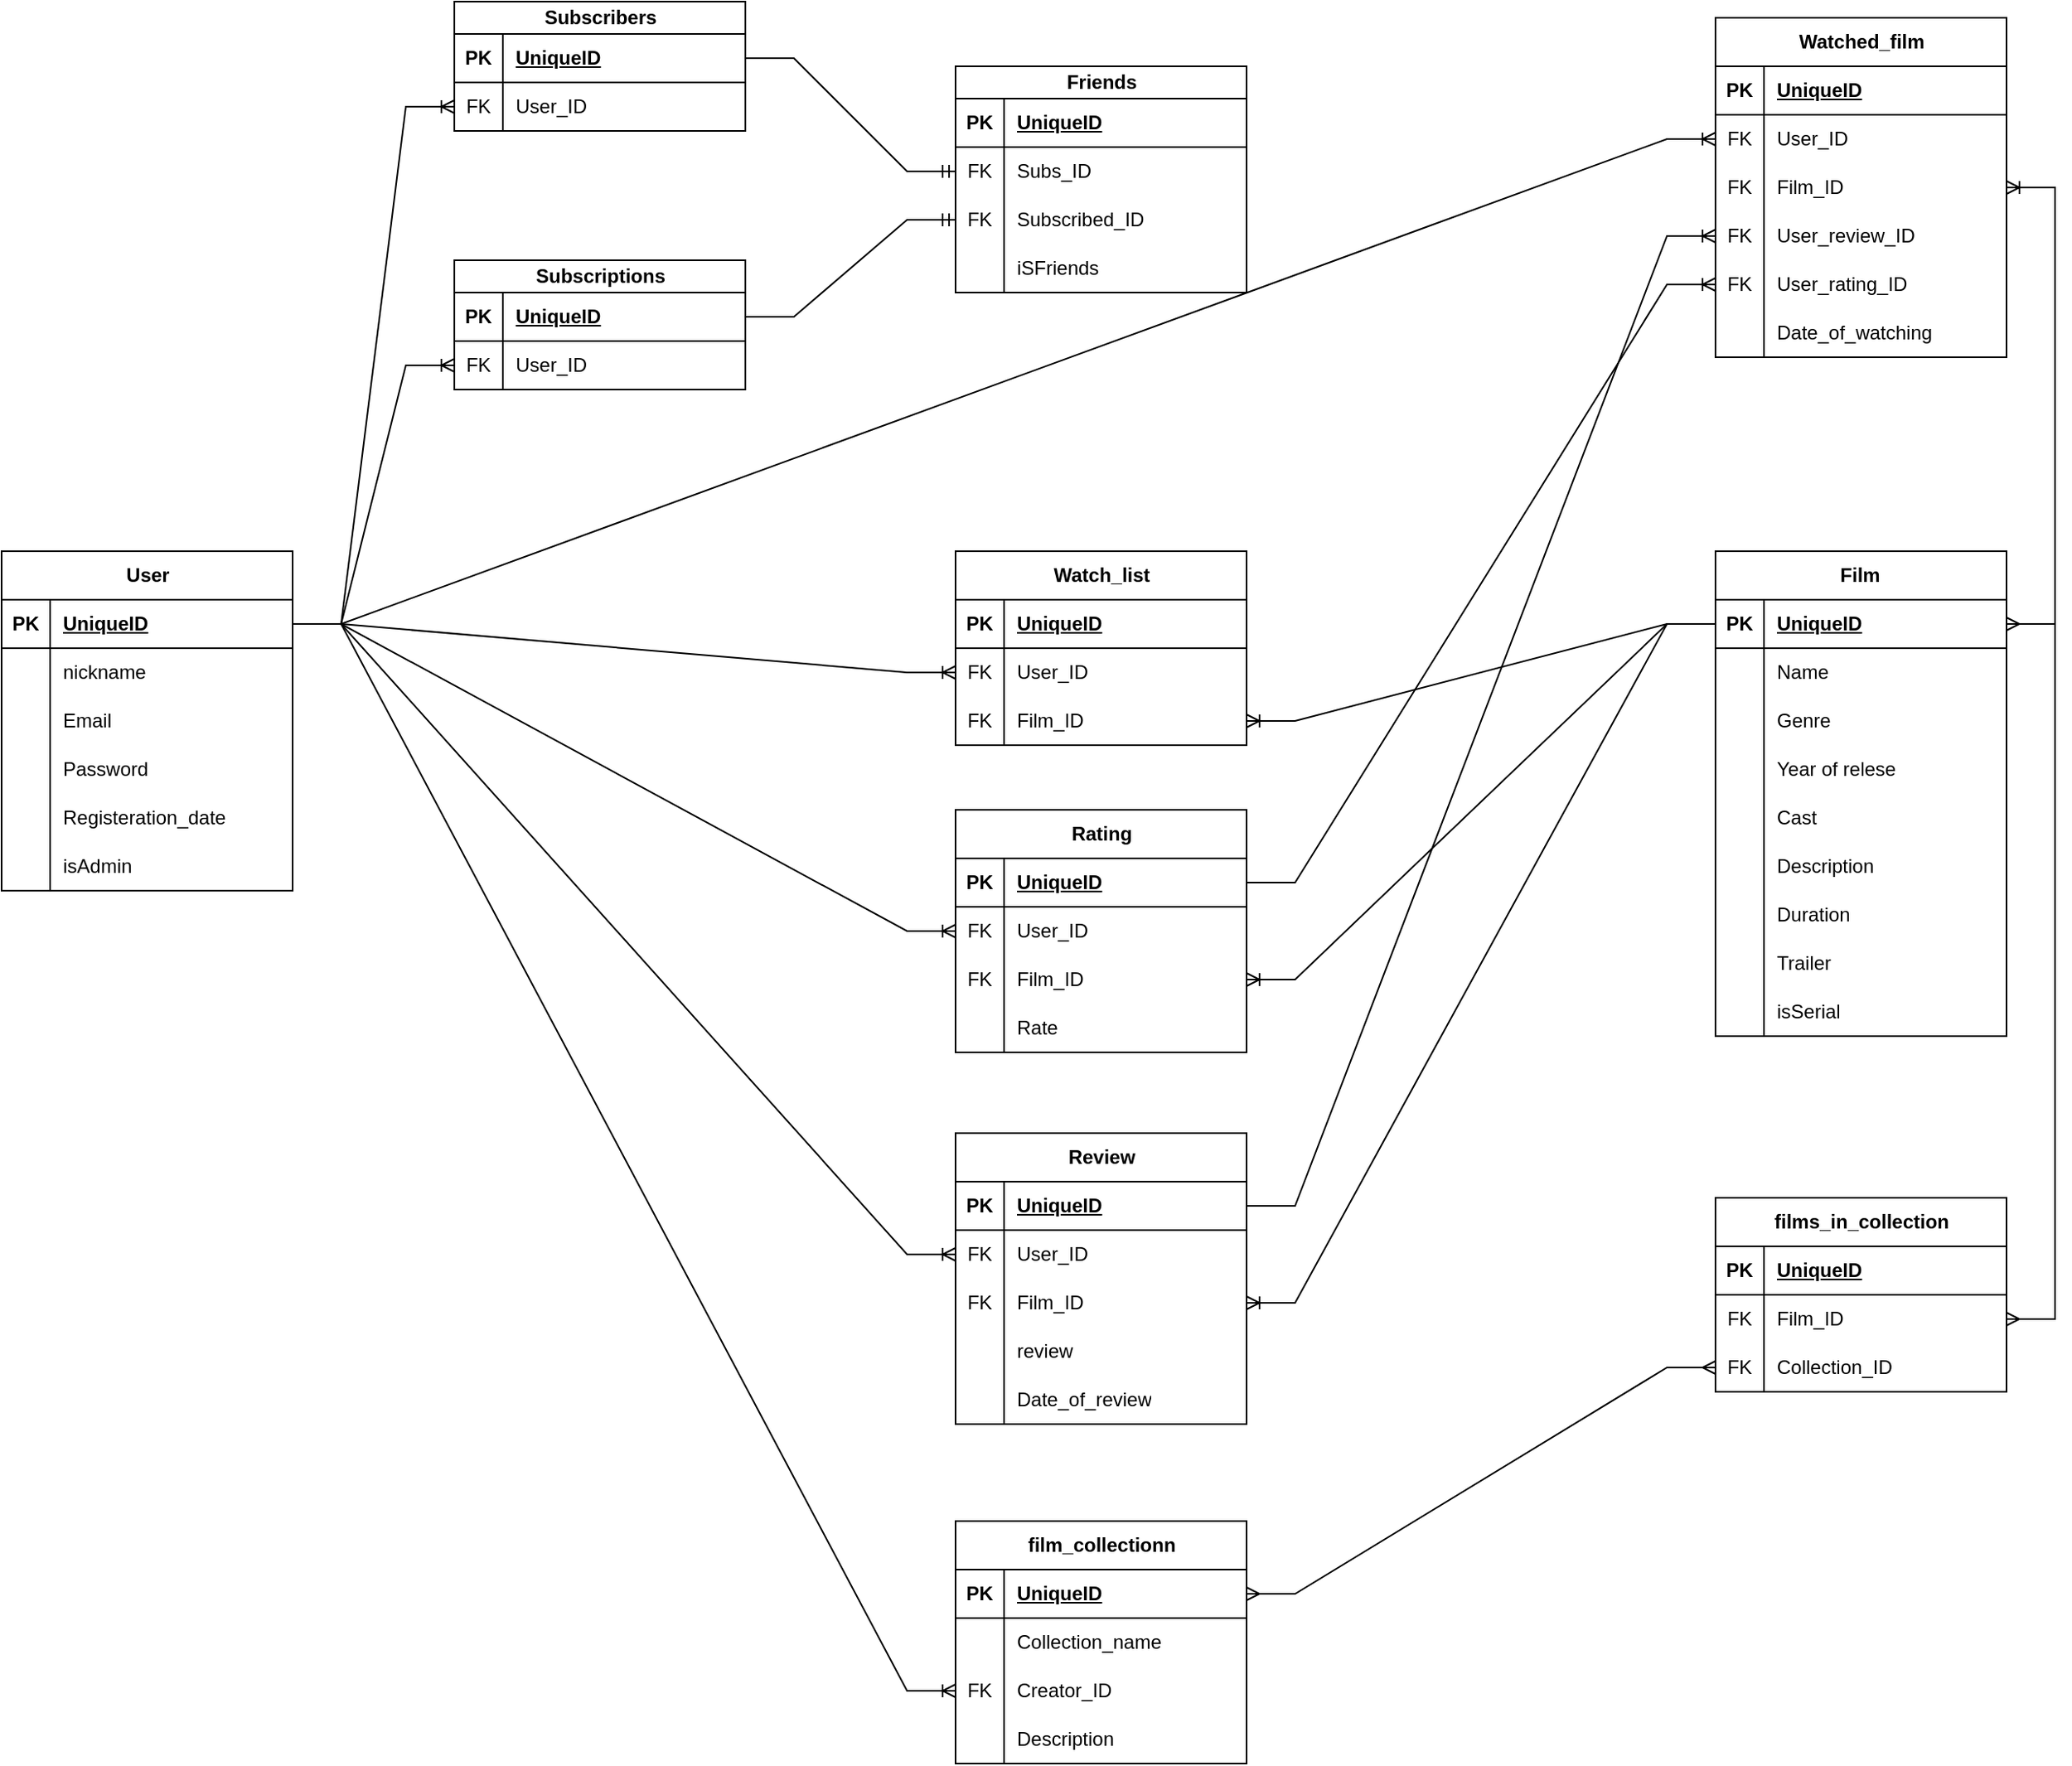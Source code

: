 <mxfile>
    <diagram name="Страница — 1" id="cxS7pJsz9LwQPx0jvxNi">
        <mxGraphModel dx="2488" dy="2597" grid="1" gridSize="10" guides="1" tooltips="1" connect="1" arrows="1" fold="1" page="1" pageScale="1" pageWidth="827" pageHeight="1169" math="0" shadow="0">
            <root>
                <mxCell id="0"/>
                <mxCell id="1" parent="0"/>
                <mxCell id="j6nTU-u-IzhvSirbWh6b-1" value="User" style="shape=table;startSize=30;container=1;collapsible=1;childLayout=tableLayout;fixedRows=1;rowLines=0;fontStyle=1;align=center;resizeLast=1;html=1;" parent="1" vertex="1">
                    <mxGeometry x="160" y="120" width="180" height="210" as="geometry"/>
                </mxCell>
                <mxCell id="j6nTU-u-IzhvSirbWh6b-2" value="" style="shape=tableRow;horizontal=0;startSize=0;swimlaneHead=0;swimlaneBody=0;fillColor=none;collapsible=0;dropTarget=0;points=[[0,0.5],[1,0.5]];portConstraint=eastwest;top=0;left=0;right=0;bottom=1;" parent="j6nTU-u-IzhvSirbWh6b-1" vertex="1">
                    <mxGeometry y="30" width="180" height="30" as="geometry"/>
                </mxCell>
                <mxCell id="j6nTU-u-IzhvSirbWh6b-3" value="PK" style="shape=partialRectangle;connectable=0;fillColor=none;top=0;left=0;bottom=0;right=0;fontStyle=1;overflow=hidden;whiteSpace=wrap;html=1;" parent="j6nTU-u-IzhvSirbWh6b-2" vertex="1">
                    <mxGeometry width="30" height="30" as="geometry">
                        <mxRectangle width="30" height="30" as="alternateBounds"/>
                    </mxGeometry>
                </mxCell>
                <mxCell id="j6nTU-u-IzhvSirbWh6b-4" value="UniqueID" style="shape=partialRectangle;connectable=0;fillColor=none;top=0;left=0;bottom=0;right=0;align=left;spacingLeft=6;fontStyle=5;overflow=hidden;whiteSpace=wrap;html=1;" parent="j6nTU-u-IzhvSirbWh6b-2" vertex="1">
                    <mxGeometry x="30" width="150" height="30" as="geometry">
                        <mxRectangle width="150" height="30" as="alternateBounds"/>
                    </mxGeometry>
                </mxCell>
                <mxCell id="j6nTU-u-IzhvSirbWh6b-5" value="" style="shape=tableRow;horizontal=0;startSize=0;swimlaneHead=0;swimlaneBody=0;fillColor=none;collapsible=0;dropTarget=0;points=[[0,0.5],[1,0.5]];portConstraint=eastwest;top=0;left=0;right=0;bottom=0;" parent="j6nTU-u-IzhvSirbWh6b-1" vertex="1">
                    <mxGeometry y="60" width="180" height="30" as="geometry"/>
                </mxCell>
                <mxCell id="j6nTU-u-IzhvSirbWh6b-6" value="" style="shape=partialRectangle;connectable=0;fillColor=none;top=0;left=0;bottom=0;right=0;editable=1;overflow=hidden;whiteSpace=wrap;html=1;" parent="j6nTU-u-IzhvSirbWh6b-5" vertex="1">
                    <mxGeometry width="30" height="30" as="geometry">
                        <mxRectangle width="30" height="30" as="alternateBounds"/>
                    </mxGeometry>
                </mxCell>
                <mxCell id="j6nTU-u-IzhvSirbWh6b-7" value="nickname" style="shape=partialRectangle;connectable=0;fillColor=none;top=0;left=0;bottom=0;right=0;align=left;spacingLeft=6;overflow=hidden;whiteSpace=wrap;html=1;" parent="j6nTU-u-IzhvSirbWh6b-5" vertex="1">
                    <mxGeometry x="30" width="150" height="30" as="geometry">
                        <mxRectangle width="150" height="30" as="alternateBounds"/>
                    </mxGeometry>
                </mxCell>
                <mxCell id="j6nTU-u-IzhvSirbWh6b-8" value="" style="shape=tableRow;horizontal=0;startSize=0;swimlaneHead=0;swimlaneBody=0;fillColor=none;collapsible=0;dropTarget=0;points=[[0,0.5],[1,0.5]];portConstraint=eastwest;top=0;left=0;right=0;bottom=0;" parent="j6nTU-u-IzhvSirbWh6b-1" vertex="1">
                    <mxGeometry y="90" width="180" height="30" as="geometry"/>
                </mxCell>
                <mxCell id="j6nTU-u-IzhvSirbWh6b-9" value="" style="shape=partialRectangle;connectable=0;fillColor=none;top=0;left=0;bottom=0;right=0;editable=1;overflow=hidden;whiteSpace=wrap;html=1;" parent="j6nTU-u-IzhvSirbWh6b-8" vertex="1">
                    <mxGeometry width="30" height="30" as="geometry">
                        <mxRectangle width="30" height="30" as="alternateBounds"/>
                    </mxGeometry>
                </mxCell>
                <mxCell id="j6nTU-u-IzhvSirbWh6b-10" value="Email" style="shape=partialRectangle;connectable=0;fillColor=none;top=0;left=0;bottom=0;right=0;align=left;spacingLeft=6;overflow=hidden;whiteSpace=wrap;html=1;" parent="j6nTU-u-IzhvSirbWh6b-8" vertex="1">
                    <mxGeometry x="30" width="150" height="30" as="geometry">
                        <mxRectangle width="150" height="30" as="alternateBounds"/>
                    </mxGeometry>
                </mxCell>
                <mxCell id="j6nTU-u-IzhvSirbWh6b-11" value="" style="shape=tableRow;horizontal=0;startSize=0;swimlaneHead=0;swimlaneBody=0;fillColor=none;collapsible=0;dropTarget=0;points=[[0,0.5],[1,0.5]];portConstraint=eastwest;top=0;left=0;right=0;bottom=0;" parent="j6nTU-u-IzhvSirbWh6b-1" vertex="1">
                    <mxGeometry y="120" width="180" height="30" as="geometry"/>
                </mxCell>
                <mxCell id="j6nTU-u-IzhvSirbWh6b-12" value="" style="shape=partialRectangle;connectable=0;fillColor=none;top=0;left=0;bottom=0;right=0;editable=1;overflow=hidden;whiteSpace=wrap;html=1;" parent="j6nTU-u-IzhvSirbWh6b-11" vertex="1">
                    <mxGeometry width="30" height="30" as="geometry">
                        <mxRectangle width="30" height="30" as="alternateBounds"/>
                    </mxGeometry>
                </mxCell>
                <mxCell id="j6nTU-u-IzhvSirbWh6b-13" value="Password" style="shape=partialRectangle;connectable=0;fillColor=none;top=0;left=0;bottom=0;right=0;align=left;spacingLeft=6;overflow=hidden;whiteSpace=wrap;html=1;" parent="j6nTU-u-IzhvSirbWh6b-11" vertex="1">
                    <mxGeometry x="30" width="150" height="30" as="geometry">
                        <mxRectangle width="150" height="30" as="alternateBounds"/>
                    </mxGeometry>
                </mxCell>
                <mxCell id="j6nTU-u-IzhvSirbWh6b-53" style="shape=tableRow;horizontal=0;startSize=0;swimlaneHead=0;swimlaneBody=0;fillColor=none;collapsible=0;dropTarget=0;points=[[0,0.5],[1,0.5]];portConstraint=eastwest;top=0;left=0;right=0;bottom=0;" parent="j6nTU-u-IzhvSirbWh6b-1" vertex="1">
                    <mxGeometry y="150" width="180" height="30" as="geometry"/>
                </mxCell>
                <mxCell id="j6nTU-u-IzhvSirbWh6b-54" style="shape=partialRectangle;connectable=0;fillColor=none;top=0;left=0;bottom=0;right=0;editable=1;overflow=hidden;whiteSpace=wrap;html=1;" parent="j6nTU-u-IzhvSirbWh6b-53" vertex="1">
                    <mxGeometry width="30" height="30" as="geometry">
                        <mxRectangle width="30" height="30" as="alternateBounds"/>
                    </mxGeometry>
                </mxCell>
                <mxCell id="j6nTU-u-IzhvSirbWh6b-55" value="Registeration_date" style="shape=partialRectangle;connectable=0;fillColor=none;top=0;left=0;bottom=0;right=0;align=left;spacingLeft=6;overflow=hidden;whiteSpace=wrap;html=1;" parent="j6nTU-u-IzhvSirbWh6b-53" vertex="1">
                    <mxGeometry x="30" width="150" height="30" as="geometry">
                        <mxRectangle width="150" height="30" as="alternateBounds"/>
                    </mxGeometry>
                </mxCell>
                <mxCell id="j6nTU-u-IzhvSirbWh6b-56" style="shape=tableRow;horizontal=0;startSize=0;swimlaneHead=0;swimlaneBody=0;fillColor=none;collapsible=0;dropTarget=0;points=[[0,0.5],[1,0.5]];portConstraint=eastwest;top=0;left=0;right=0;bottom=0;" parent="j6nTU-u-IzhvSirbWh6b-1" vertex="1">
                    <mxGeometry y="180" width="180" height="30" as="geometry"/>
                </mxCell>
                <mxCell id="j6nTU-u-IzhvSirbWh6b-57" style="shape=partialRectangle;connectable=0;fillColor=none;top=0;left=0;bottom=0;right=0;editable=1;overflow=hidden;whiteSpace=wrap;html=1;" parent="j6nTU-u-IzhvSirbWh6b-56" vertex="1">
                    <mxGeometry width="30" height="30" as="geometry">
                        <mxRectangle width="30" height="30" as="alternateBounds"/>
                    </mxGeometry>
                </mxCell>
                <mxCell id="j6nTU-u-IzhvSirbWh6b-58" value="isAdmin" style="shape=partialRectangle;connectable=0;fillColor=none;top=0;left=0;bottom=0;right=0;align=left;spacingLeft=6;overflow=hidden;whiteSpace=wrap;html=1;" parent="j6nTU-u-IzhvSirbWh6b-56" vertex="1">
                    <mxGeometry x="30" width="150" height="30" as="geometry">
                        <mxRectangle width="150" height="30" as="alternateBounds"/>
                    </mxGeometry>
                </mxCell>
                <mxCell id="j6nTU-u-IzhvSirbWh6b-14" value="Watched_film" style="shape=table;startSize=30;container=1;collapsible=1;childLayout=tableLayout;fixedRows=1;rowLines=0;fontStyle=1;align=center;resizeLast=1;html=1;" parent="1" vertex="1">
                    <mxGeometry x="1220" y="-210" width="180" height="210" as="geometry"/>
                </mxCell>
                <mxCell id="j6nTU-u-IzhvSirbWh6b-15" value="" style="shape=tableRow;horizontal=0;startSize=0;swimlaneHead=0;swimlaneBody=0;fillColor=none;collapsible=0;dropTarget=0;points=[[0,0.5],[1,0.5]];portConstraint=eastwest;top=0;left=0;right=0;bottom=1;" parent="j6nTU-u-IzhvSirbWh6b-14" vertex="1">
                    <mxGeometry y="30" width="180" height="30" as="geometry"/>
                </mxCell>
                <mxCell id="j6nTU-u-IzhvSirbWh6b-16" value="PK" style="shape=partialRectangle;connectable=0;fillColor=none;top=0;left=0;bottom=0;right=0;fontStyle=1;overflow=hidden;whiteSpace=wrap;html=1;" parent="j6nTU-u-IzhvSirbWh6b-15" vertex="1">
                    <mxGeometry width="30" height="30" as="geometry">
                        <mxRectangle width="30" height="30" as="alternateBounds"/>
                    </mxGeometry>
                </mxCell>
                <mxCell id="j6nTU-u-IzhvSirbWh6b-17" value="UniqueID" style="shape=partialRectangle;connectable=0;fillColor=none;top=0;left=0;bottom=0;right=0;align=left;spacingLeft=6;fontStyle=5;overflow=hidden;whiteSpace=wrap;html=1;" parent="j6nTU-u-IzhvSirbWh6b-15" vertex="1">
                    <mxGeometry x="30" width="150" height="30" as="geometry">
                        <mxRectangle width="150" height="30" as="alternateBounds"/>
                    </mxGeometry>
                </mxCell>
                <mxCell id="j6nTU-u-IzhvSirbWh6b-18" value="" style="shape=tableRow;horizontal=0;startSize=0;swimlaneHead=0;swimlaneBody=0;fillColor=none;collapsible=0;dropTarget=0;points=[[0,0.5],[1,0.5]];portConstraint=eastwest;top=0;left=0;right=0;bottom=0;" parent="j6nTU-u-IzhvSirbWh6b-14" vertex="1">
                    <mxGeometry y="60" width="180" height="30" as="geometry"/>
                </mxCell>
                <mxCell id="j6nTU-u-IzhvSirbWh6b-19" value="FK" style="shape=partialRectangle;connectable=0;fillColor=none;top=0;left=0;bottom=0;right=0;editable=1;overflow=hidden;whiteSpace=wrap;html=1;" parent="j6nTU-u-IzhvSirbWh6b-18" vertex="1">
                    <mxGeometry width="30" height="30" as="geometry">
                        <mxRectangle width="30" height="30" as="alternateBounds"/>
                    </mxGeometry>
                </mxCell>
                <mxCell id="j6nTU-u-IzhvSirbWh6b-20" value="User_ID" style="shape=partialRectangle;connectable=0;fillColor=none;top=0;left=0;bottom=0;right=0;align=left;spacingLeft=6;overflow=hidden;whiteSpace=wrap;html=1;" parent="j6nTU-u-IzhvSirbWh6b-18" vertex="1">
                    <mxGeometry x="30" width="150" height="30" as="geometry">
                        <mxRectangle width="150" height="30" as="alternateBounds"/>
                    </mxGeometry>
                </mxCell>
                <mxCell id="j6nTU-u-IzhvSirbWh6b-21" value="" style="shape=tableRow;horizontal=0;startSize=0;swimlaneHead=0;swimlaneBody=0;fillColor=none;collapsible=0;dropTarget=0;points=[[0,0.5],[1,0.5]];portConstraint=eastwest;top=0;left=0;right=0;bottom=0;" parent="j6nTU-u-IzhvSirbWh6b-14" vertex="1">
                    <mxGeometry y="90" width="180" height="30" as="geometry"/>
                </mxCell>
                <mxCell id="j6nTU-u-IzhvSirbWh6b-22" value="FK" style="shape=partialRectangle;connectable=0;fillColor=none;top=0;left=0;bottom=0;right=0;editable=1;overflow=hidden;whiteSpace=wrap;html=1;" parent="j6nTU-u-IzhvSirbWh6b-21" vertex="1">
                    <mxGeometry width="30" height="30" as="geometry">
                        <mxRectangle width="30" height="30" as="alternateBounds"/>
                    </mxGeometry>
                </mxCell>
                <mxCell id="j6nTU-u-IzhvSirbWh6b-23" value="Film_ID" style="shape=partialRectangle;connectable=0;fillColor=none;top=0;left=0;bottom=0;right=0;align=left;spacingLeft=6;overflow=hidden;whiteSpace=wrap;html=1;" parent="j6nTU-u-IzhvSirbWh6b-21" vertex="1">
                    <mxGeometry x="30" width="150" height="30" as="geometry">
                        <mxRectangle width="150" height="30" as="alternateBounds"/>
                    </mxGeometry>
                </mxCell>
                <mxCell id="j6nTU-u-IzhvSirbWh6b-24" value="" style="shape=tableRow;horizontal=0;startSize=0;swimlaneHead=0;swimlaneBody=0;fillColor=none;collapsible=0;dropTarget=0;points=[[0,0.5],[1,0.5]];portConstraint=eastwest;top=0;left=0;right=0;bottom=0;" parent="j6nTU-u-IzhvSirbWh6b-14" vertex="1">
                    <mxGeometry y="120" width="180" height="30" as="geometry"/>
                </mxCell>
                <mxCell id="j6nTU-u-IzhvSirbWh6b-25" value="FK" style="shape=partialRectangle;connectable=0;fillColor=none;top=0;left=0;bottom=0;right=0;editable=1;overflow=hidden;whiteSpace=wrap;html=1;" parent="j6nTU-u-IzhvSirbWh6b-24" vertex="1">
                    <mxGeometry width="30" height="30" as="geometry">
                        <mxRectangle width="30" height="30" as="alternateBounds"/>
                    </mxGeometry>
                </mxCell>
                <mxCell id="j6nTU-u-IzhvSirbWh6b-26" value="User_review_ID" style="shape=partialRectangle;connectable=0;fillColor=none;top=0;left=0;bottom=0;right=0;align=left;spacingLeft=6;overflow=hidden;whiteSpace=wrap;html=1;" parent="j6nTU-u-IzhvSirbWh6b-24" vertex="1">
                    <mxGeometry x="30" width="150" height="30" as="geometry">
                        <mxRectangle width="150" height="30" as="alternateBounds"/>
                    </mxGeometry>
                </mxCell>
                <mxCell id="j6nTU-u-IzhvSirbWh6b-71" style="shape=tableRow;horizontal=0;startSize=0;swimlaneHead=0;swimlaneBody=0;fillColor=none;collapsible=0;dropTarget=0;points=[[0,0.5],[1,0.5]];portConstraint=eastwest;top=0;left=0;right=0;bottom=0;" parent="j6nTU-u-IzhvSirbWh6b-14" vertex="1">
                    <mxGeometry y="150" width="180" height="30" as="geometry"/>
                </mxCell>
                <mxCell id="j6nTU-u-IzhvSirbWh6b-72" value="FK" style="shape=partialRectangle;connectable=0;fillColor=none;top=0;left=0;bottom=0;right=0;editable=1;overflow=hidden;whiteSpace=wrap;html=1;" parent="j6nTU-u-IzhvSirbWh6b-71" vertex="1">
                    <mxGeometry width="30" height="30" as="geometry">
                        <mxRectangle width="30" height="30" as="alternateBounds"/>
                    </mxGeometry>
                </mxCell>
                <mxCell id="j6nTU-u-IzhvSirbWh6b-73" value="User_rating_ID" style="shape=partialRectangle;connectable=0;fillColor=none;top=0;left=0;bottom=0;right=0;align=left;spacingLeft=6;overflow=hidden;whiteSpace=wrap;html=1;" parent="j6nTU-u-IzhvSirbWh6b-71" vertex="1">
                    <mxGeometry x="30" width="150" height="30" as="geometry">
                        <mxRectangle width="150" height="30" as="alternateBounds"/>
                    </mxGeometry>
                </mxCell>
                <mxCell id="j6nTU-u-IzhvSirbWh6b-74" style="shape=tableRow;horizontal=0;startSize=0;swimlaneHead=0;swimlaneBody=0;fillColor=none;collapsible=0;dropTarget=0;points=[[0,0.5],[1,0.5]];portConstraint=eastwest;top=0;left=0;right=0;bottom=0;" parent="j6nTU-u-IzhvSirbWh6b-14" vertex="1">
                    <mxGeometry y="180" width="180" height="30" as="geometry"/>
                </mxCell>
                <mxCell id="j6nTU-u-IzhvSirbWh6b-75" style="shape=partialRectangle;connectable=0;fillColor=none;top=0;left=0;bottom=0;right=0;editable=1;overflow=hidden;whiteSpace=wrap;html=1;" parent="j6nTU-u-IzhvSirbWh6b-74" vertex="1">
                    <mxGeometry width="30" height="30" as="geometry">
                        <mxRectangle width="30" height="30" as="alternateBounds"/>
                    </mxGeometry>
                </mxCell>
                <mxCell id="j6nTU-u-IzhvSirbWh6b-76" value="Date_of_watching" style="shape=partialRectangle;connectable=0;fillColor=none;top=0;left=0;bottom=0;right=0;align=left;spacingLeft=6;overflow=hidden;whiteSpace=wrap;html=1;" parent="j6nTU-u-IzhvSirbWh6b-74" vertex="1">
                    <mxGeometry x="30" width="150" height="30" as="geometry">
                        <mxRectangle width="150" height="30" as="alternateBounds"/>
                    </mxGeometry>
                </mxCell>
                <mxCell id="j6nTU-u-IzhvSirbWh6b-27" value="Film&lt;span style=&quot;white-space: pre;&quot;&gt;&#9;&lt;/span&gt;" style="shape=table;startSize=30;container=1;collapsible=1;childLayout=tableLayout;fixedRows=1;rowLines=0;fontStyle=1;align=center;resizeLast=1;html=1;" parent="1" vertex="1">
                    <mxGeometry x="1220" y="120" width="180" height="300" as="geometry"/>
                </mxCell>
                <mxCell id="j6nTU-u-IzhvSirbWh6b-28" value="" style="shape=tableRow;horizontal=0;startSize=0;swimlaneHead=0;swimlaneBody=0;fillColor=none;collapsible=0;dropTarget=0;points=[[0,0.5],[1,0.5]];portConstraint=eastwest;top=0;left=0;right=0;bottom=1;" parent="j6nTU-u-IzhvSirbWh6b-27" vertex="1">
                    <mxGeometry y="30" width="180" height="30" as="geometry"/>
                </mxCell>
                <mxCell id="j6nTU-u-IzhvSirbWh6b-29" value="PK" style="shape=partialRectangle;connectable=0;fillColor=none;top=0;left=0;bottom=0;right=0;fontStyle=1;overflow=hidden;whiteSpace=wrap;html=1;" parent="j6nTU-u-IzhvSirbWh6b-28" vertex="1">
                    <mxGeometry width="30" height="30" as="geometry">
                        <mxRectangle width="30" height="30" as="alternateBounds"/>
                    </mxGeometry>
                </mxCell>
                <mxCell id="j6nTU-u-IzhvSirbWh6b-30" value="UniqueID" style="shape=partialRectangle;connectable=0;fillColor=none;top=0;left=0;bottom=0;right=0;align=left;spacingLeft=6;fontStyle=5;overflow=hidden;whiteSpace=wrap;html=1;" parent="j6nTU-u-IzhvSirbWh6b-28" vertex="1">
                    <mxGeometry x="30" width="150" height="30" as="geometry">
                        <mxRectangle width="150" height="30" as="alternateBounds"/>
                    </mxGeometry>
                </mxCell>
                <mxCell id="j6nTU-u-IzhvSirbWh6b-31" value="" style="shape=tableRow;horizontal=0;startSize=0;swimlaneHead=0;swimlaneBody=0;fillColor=none;collapsible=0;dropTarget=0;points=[[0,0.5],[1,0.5]];portConstraint=eastwest;top=0;left=0;right=0;bottom=0;" parent="j6nTU-u-IzhvSirbWh6b-27" vertex="1">
                    <mxGeometry y="60" width="180" height="30" as="geometry"/>
                </mxCell>
                <mxCell id="j6nTU-u-IzhvSirbWh6b-32" value="" style="shape=partialRectangle;connectable=0;fillColor=none;top=0;left=0;bottom=0;right=0;editable=1;overflow=hidden;whiteSpace=wrap;html=1;" parent="j6nTU-u-IzhvSirbWh6b-31" vertex="1">
                    <mxGeometry width="30" height="30" as="geometry">
                        <mxRectangle width="30" height="30" as="alternateBounds"/>
                    </mxGeometry>
                </mxCell>
                <mxCell id="j6nTU-u-IzhvSirbWh6b-33" value="Name" style="shape=partialRectangle;connectable=0;fillColor=none;top=0;left=0;bottom=0;right=0;align=left;spacingLeft=6;overflow=hidden;whiteSpace=wrap;html=1;" parent="j6nTU-u-IzhvSirbWh6b-31" vertex="1">
                    <mxGeometry x="30" width="150" height="30" as="geometry">
                        <mxRectangle width="150" height="30" as="alternateBounds"/>
                    </mxGeometry>
                </mxCell>
                <mxCell id="j6nTU-u-IzhvSirbWh6b-34" value="" style="shape=tableRow;horizontal=0;startSize=0;swimlaneHead=0;swimlaneBody=0;fillColor=none;collapsible=0;dropTarget=0;points=[[0,0.5],[1,0.5]];portConstraint=eastwest;top=0;left=0;right=0;bottom=0;" parent="j6nTU-u-IzhvSirbWh6b-27" vertex="1">
                    <mxGeometry y="90" width="180" height="30" as="geometry"/>
                </mxCell>
                <mxCell id="j6nTU-u-IzhvSirbWh6b-35" value="" style="shape=partialRectangle;connectable=0;fillColor=none;top=0;left=0;bottom=0;right=0;editable=1;overflow=hidden;whiteSpace=wrap;html=1;" parent="j6nTU-u-IzhvSirbWh6b-34" vertex="1">
                    <mxGeometry width="30" height="30" as="geometry">
                        <mxRectangle width="30" height="30" as="alternateBounds"/>
                    </mxGeometry>
                </mxCell>
                <mxCell id="j6nTU-u-IzhvSirbWh6b-36" value="Genre" style="shape=partialRectangle;connectable=0;fillColor=none;top=0;left=0;bottom=0;right=0;align=left;spacingLeft=6;overflow=hidden;whiteSpace=wrap;html=1;" parent="j6nTU-u-IzhvSirbWh6b-34" vertex="1">
                    <mxGeometry x="30" width="150" height="30" as="geometry">
                        <mxRectangle width="150" height="30" as="alternateBounds"/>
                    </mxGeometry>
                </mxCell>
                <mxCell id="j6nTU-u-IzhvSirbWh6b-37" value="" style="shape=tableRow;horizontal=0;startSize=0;swimlaneHead=0;swimlaneBody=0;fillColor=none;collapsible=0;dropTarget=0;points=[[0,0.5],[1,0.5]];portConstraint=eastwest;top=0;left=0;right=0;bottom=0;" parent="j6nTU-u-IzhvSirbWh6b-27" vertex="1">
                    <mxGeometry y="120" width="180" height="30" as="geometry"/>
                </mxCell>
                <mxCell id="j6nTU-u-IzhvSirbWh6b-38" value="" style="shape=partialRectangle;connectable=0;fillColor=none;top=0;left=0;bottom=0;right=0;editable=1;overflow=hidden;whiteSpace=wrap;html=1;" parent="j6nTU-u-IzhvSirbWh6b-37" vertex="1">
                    <mxGeometry width="30" height="30" as="geometry">
                        <mxRectangle width="30" height="30" as="alternateBounds"/>
                    </mxGeometry>
                </mxCell>
                <mxCell id="j6nTU-u-IzhvSirbWh6b-39" value="Year of relese" style="shape=partialRectangle;connectable=0;fillColor=none;top=0;left=0;bottom=0;right=0;align=left;spacingLeft=6;overflow=hidden;whiteSpace=wrap;html=1;" parent="j6nTU-u-IzhvSirbWh6b-37" vertex="1">
                    <mxGeometry x="30" width="150" height="30" as="geometry">
                        <mxRectangle width="150" height="30" as="alternateBounds"/>
                    </mxGeometry>
                </mxCell>
                <mxCell id="j6nTU-u-IzhvSirbWh6b-59" style="shape=tableRow;horizontal=0;startSize=0;swimlaneHead=0;swimlaneBody=0;fillColor=none;collapsible=0;dropTarget=0;points=[[0,0.5],[1,0.5]];portConstraint=eastwest;top=0;left=0;right=0;bottom=0;" parent="j6nTU-u-IzhvSirbWh6b-27" vertex="1">
                    <mxGeometry y="150" width="180" height="30" as="geometry"/>
                </mxCell>
                <mxCell id="j6nTU-u-IzhvSirbWh6b-60" style="shape=partialRectangle;connectable=0;fillColor=none;top=0;left=0;bottom=0;right=0;editable=1;overflow=hidden;whiteSpace=wrap;html=1;" parent="j6nTU-u-IzhvSirbWh6b-59" vertex="1">
                    <mxGeometry width="30" height="30" as="geometry">
                        <mxRectangle width="30" height="30" as="alternateBounds"/>
                    </mxGeometry>
                </mxCell>
                <mxCell id="j6nTU-u-IzhvSirbWh6b-61" value="Cast" style="shape=partialRectangle;connectable=0;fillColor=none;top=0;left=0;bottom=0;right=0;align=left;spacingLeft=6;overflow=hidden;whiteSpace=wrap;html=1;" parent="j6nTU-u-IzhvSirbWh6b-59" vertex="1">
                    <mxGeometry x="30" width="150" height="30" as="geometry">
                        <mxRectangle width="150" height="30" as="alternateBounds"/>
                    </mxGeometry>
                </mxCell>
                <mxCell id="j6nTU-u-IzhvSirbWh6b-62" style="shape=tableRow;horizontal=0;startSize=0;swimlaneHead=0;swimlaneBody=0;fillColor=none;collapsible=0;dropTarget=0;points=[[0,0.5],[1,0.5]];portConstraint=eastwest;top=0;left=0;right=0;bottom=0;" parent="j6nTU-u-IzhvSirbWh6b-27" vertex="1">
                    <mxGeometry y="180" width="180" height="30" as="geometry"/>
                </mxCell>
                <mxCell id="j6nTU-u-IzhvSirbWh6b-63" style="shape=partialRectangle;connectable=0;fillColor=none;top=0;left=0;bottom=0;right=0;editable=1;overflow=hidden;whiteSpace=wrap;html=1;" parent="j6nTU-u-IzhvSirbWh6b-62" vertex="1">
                    <mxGeometry width="30" height="30" as="geometry">
                        <mxRectangle width="30" height="30" as="alternateBounds"/>
                    </mxGeometry>
                </mxCell>
                <mxCell id="j6nTU-u-IzhvSirbWh6b-64" value="Description" style="shape=partialRectangle;connectable=0;fillColor=none;top=0;left=0;bottom=0;right=0;align=left;spacingLeft=6;overflow=hidden;whiteSpace=wrap;html=1;" parent="j6nTU-u-IzhvSirbWh6b-62" vertex="1">
                    <mxGeometry x="30" width="150" height="30" as="geometry">
                        <mxRectangle width="150" height="30" as="alternateBounds"/>
                    </mxGeometry>
                </mxCell>
                <mxCell id="j6nTU-u-IzhvSirbWh6b-68" style="shape=tableRow;horizontal=0;startSize=0;swimlaneHead=0;swimlaneBody=0;fillColor=none;collapsible=0;dropTarget=0;points=[[0,0.5],[1,0.5]];portConstraint=eastwest;top=0;left=0;right=0;bottom=0;" parent="j6nTU-u-IzhvSirbWh6b-27" vertex="1">
                    <mxGeometry y="210" width="180" height="30" as="geometry"/>
                </mxCell>
                <mxCell id="j6nTU-u-IzhvSirbWh6b-69" style="shape=partialRectangle;connectable=0;fillColor=none;top=0;left=0;bottom=0;right=0;editable=1;overflow=hidden;whiteSpace=wrap;html=1;" parent="j6nTU-u-IzhvSirbWh6b-68" vertex="1">
                    <mxGeometry width="30" height="30" as="geometry">
                        <mxRectangle width="30" height="30" as="alternateBounds"/>
                    </mxGeometry>
                </mxCell>
                <mxCell id="j6nTU-u-IzhvSirbWh6b-70" value="Duration" style="shape=partialRectangle;connectable=0;fillColor=none;top=0;left=0;bottom=0;right=0;align=left;spacingLeft=6;overflow=hidden;whiteSpace=wrap;html=1;" parent="j6nTU-u-IzhvSirbWh6b-68" vertex="1">
                    <mxGeometry x="30" width="150" height="30" as="geometry">
                        <mxRectangle width="150" height="30" as="alternateBounds"/>
                    </mxGeometry>
                </mxCell>
                <mxCell id="j6nTU-u-IzhvSirbWh6b-65" style="shape=tableRow;horizontal=0;startSize=0;swimlaneHead=0;swimlaneBody=0;fillColor=none;collapsible=0;dropTarget=0;points=[[0,0.5],[1,0.5]];portConstraint=eastwest;top=0;left=0;right=0;bottom=0;" parent="j6nTU-u-IzhvSirbWh6b-27" vertex="1">
                    <mxGeometry y="240" width="180" height="30" as="geometry"/>
                </mxCell>
                <mxCell id="j6nTU-u-IzhvSirbWh6b-66" style="shape=partialRectangle;connectable=0;fillColor=none;top=0;left=0;bottom=0;right=0;editable=1;overflow=hidden;whiteSpace=wrap;html=1;" parent="j6nTU-u-IzhvSirbWh6b-65" vertex="1">
                    <mxGeometry width="30" height="30" as="geometry">
                        <mxRectangle width="30" height="30" as="alternateBounds"/>
                    </mxGeometry>
                </mxCell>
                <mxCell id="j6nTU-u-IzhvSirbWh6b-67" value="Trailer" style="shape=partialRectangle;connectable=0;fillColor=none;top=0;left=0;bottom=0;right=0;align=left;spacingLeft=6;overflow=hidden;whiteSpace=wrap;html=1;" parent="j6nTU-u-IzhvSirbWh6b-65" vertex="1">
                    <mxGeometry x="30" width="150" height="30" as="geometry">
                        <mxRectangle width="150" height="30" as="alternateBounds"/>
                    </mxGeometry>
                </mxCell>
                <mxCell id="38" style="shape=tableRow;horizontal=0;startSize=0;swimlaneHead=0;swimlaneBody=0;fillColor=none;collapsible=0;dropTarget=0;points=[[0,0.5],[1,0.5]];portConstraint=eastwest;top=0;left=0;right=0;bottom=0;" vertex="1" parent="j6nTU-u-IzhvSirbWh6b-27">
                    <mxGeometry y="270" width="180" height="30" as="geometry"/>
                </mxCell>
                <mxCell id="39" style="shape=partialRectangle;connectable=0;fillColor=none;top=0;left=0;bottom=0;right=0;editable=1;overflow=hidden;whiteSpace=wrap;html=1;" vertex="1" parent="38">
                    <mxGeometry width="30" height="30" as="geometry">
                        <mxRectangle width="30" height="30" as="alternateBounds"/>
                    </mxGeometry>
                </mxCell>
                <mxCell id="40" value="isSerial" style="shape=partialRectangle;connectable=0;fillColor=none;top=0;left=0;bottom=0;right=0;align=left;spacingLeft=6;overflow=hidden;whiteSpace=wrap;html=1;" vertex="1" parent="38">
                    <mxGeometry x="30" width="150" height="30" as="geometry">
                        <mxRectangle width="150" height="30" as="alternateBounds"/>
                    </mxGeometry>
                </mxCell>
                <mxCell id="j6nTU-u-IzhvSirbWh6b-80" value="Watch_list" style="shape=table;startSize=30;container=1;collapsible=1;childLayout=tableLayout;fixedRows=1;rowLines=0;fontStyle=1;align=center;resizeLast=1;html=1;" parent="1" vertex="1">
                    <mxGeometry x="750" y="120" width="180" height="120" as="geometry"/>
                </mxCell>
                <mxCell id="j6nTU-u-IzhvSirbWh6b-81" value="" style="shape=tableRow;horizontal=0;startSize=0;swimlaneHead=0;swimlaneBody=0;fillColor=none;collapsible=0;dropTarget=0;points=[[0,0.5],[1,0.5]];portConstraint=eastwest;top=0;left=0;right=0;bottom=1;" parent="j6nTU-u-IzhvSirbWh6b-80" vertex="1">
                    <mxGeometry y="30" width="180" height="30" as="geometry"/>
                </mxCell>
                <mxCell id="j6nTU-u-IzhvSirbWh6b-82" value="PK" style="shape=partialRectangle;connectable=0;fillColor=none;top=0;left=0;bottom=0;right=0;fontStyle=1;overflow=hidden;whiteSpace=wrap;html=1;" parent="j6nTU-u-IzhvSirbWh6b-81" vertex="1">
                    <mxGeometry width="30" height="30" as="geometry">
                        <mxRectangle width="30" height="30" as="alternateBounds"/>
                    </mxGeometry>
                </mxCell>
                <mxCell id="j6nTU-u-IzhvSirbWh6b-83" value="UniqueID" style="shape=partialRectangle;connectable=0;fillColor=none;top=0;left=0;bottom=0;right=0;align=left;spacingLeft=6;fontStyle=5;overflow=hidden;whiteSpace=wrap;html=1;" parent="j6nTU-u-IzhvSirbWh6b-81" vertex="1">
                    <mxGeometry x="30" width="150" height="30" as="geometry">
                        <mxRectangle width="150" height="30" as="alternateBounds"/>
                    </mxGeometry>
                </mxCell>
                <mxCell id="j6nTU-u-IzhvSirbWh6b-84" value="" style="shape=tableRow;horizontal=0;startSize=0;swimlaneHead=0;swimlaneBody=0;fillColor=none;collapsible=0;dropTarget=0;points=[[0,0.5],[1,0.5]];portConstraint=eastwest;top=0;left=0;right=0;bottom=0;" parent="j6nTU-u-IzhvSirbWh6b-80" vertex="1">
                    <mxGeometry y="60" width="180" height="30" as="geometry"/>
                </mxCell>
                <mxCell id="j6nTU-u-IzhvSirbWh6b-85" value="FK" style="shape=partialRectangle;connectable=0;fillColor=none;top=0;left=0;bottom=0;right=0;editable=1;overflow=hidden;whiteSpace=wrap;html=1;" parent="j6nTU-u-IzhvSirbWh6b-84" vertex="1">
                    <mxGeometry width="30" height="30" as="geometry">
                        <mxRectangle width="30" height="30" as="alternateBounds"/>
                    </mxGeometry>
                </mxCell>
                <mxCell id="j6nTU-u-IzhvSirbWh6b-86" value="User_ID" style="shape=partialRectangle;connectable=0;fillColor=none;top=0;left=0;bottom=0;right=0;align=left;spacingLeft=6;overflow=hidden;whiteSpace=wrap;html=1;" parent="j6nTU-u-IzhvSirbWh6b-84" vertex="1">
                    <mxGeometry x="30" width="150" height="30" as="geometry">
                        <mxRectangle width="150" height="30" as="alternateBounds"/>
                    </mxGeometry>
                </mxCell>
                <mxCell id="j6nTU-u-IzhvSirbWh6b-87" value="" style="shape=tableRow;horizontal=0;startSize=0;swimlaneHead=0;swimlaneBody=0;fillColor=none;collapsible=0;dropTarget=0;points=[[0,0.5],[1,0.5]];portConstraint=eastwest;top=0;left=0;right=0;bottom=0;" parent="j6nTU-u-IzhvSirbWh6b-80" vertex="1">
                    <mxGeometry y="90" width="180" height="30" as="geometry"/>
                </mxCell>
                <mxCell id="j6nTU-u-IzhvSirbWh6b-88" value="FK" style="shape=partialRectangle;connectable=0;fillColor=none;top=0;left=0;bottom=0;right=0;editable=1;overflow=hidden;whiteSpace=wrap;html=1;" parent="j6nTU-u-IzhvSirbWh6b-87" vertex="1">
                    <mxGeometry width="30" height="30" as="geometry">
                        <mxRectangle width="30" height="30" as="alternateBounds"/>
                    </mxGeometry>
                </mxCell>
                <mxCell id="j6nTU-u-IzhvSirbWh6b-89" value="Film_ID" style="shape=partialRectangle;connectable=0;fillColor=none;top=0;left=0;bottom=0;right=0;align=left;spacingLeft=6;overflow=hidden;whiteSpace=wrap;html=1;" parent="j6nTU-u-IzhvSirbWh6b-87" vertex="1">
                    <mxGeometry x="30" width="150" height="30" as="geometry">
                        <mxRectangle width="150" height="30" as="alternateBounds"/>
                    </mxGeometry>
                </mxCell>
                <mxCell id="j6nTU-u-IzhvSirbWh6b-99" value="Subscriptions" style="shape=table;startSize=20;container=1;collapsible=1;childLayout=tableLayout;fixedRows=1;rowLines=0;fontStyle=1;align=center;resizeLast=1;html=1;" parent="1" vertex="1">
                    <mxGeometry x="440" y="-60" width="180" height="80" as="geometry"/>
                </mxCell>
                <mxCell id="j6nTU-u-IzhvSirbWh6b-100" value="" style="shape=tableRow;horizontal=0;startSize=0;swimlaneHead=0;swimlaneBody=0;fillColor=none;collapsible=0;dropTarget=0;points=[[0,0.5],[1,0.5]];portConstraint=eastwest;top=0;left=0;right=0;bottom=1;" parent="j6nTU-u-IzhvSirbWh6b-99" vertex="1">
                    <mxGeometry y="20" width="180" height="30" as="geometry"/>
                </mxCell>
                <mxCell id="j6nTU-u-IzhvSirbWh6b-101" value="PK" style="shape=partialRectangle;connectable=0;fillColor=none;top=0;left=0;bottom=0;right=0;fontStyle=1;overflow=hidden;whiteSpace=wrap;html=1;" parent="j6nTU-u-IzhvSirbWh6b-100" vertex="1">
                    <mxGeometry width="30" height="30" as="geometry">
                        <mxRectangle width="30" height="30" as="alternateBounds"/>
                    </mxGeometry>
                </mxCell>
                <mxCell id="j6nTU-u-IzhvSirbWh6b-102" value="UniqueID" style="shape=partialRectangle;connectable=0;fillColor=none;top=0;left=0;bottom=0;right=0;align=left;spacingLeft=6;fontStyle=5;overflow=hidden;whiteSpace=wrap;html=1;" parent="j6nTU-u-IzhvSirbWh6b-100" vertex="1">
                    <mxGeometry x="30" width="150" height="30" as="geometry">
                        <mxRectangle width="150" height="30" as="alternateBounds"/>
                    </mxGeometry>
                </mxCell>
                <mxCell id="j6nTU-u-IzhvSirbWh6b-103" value="" style="shape=tableRow;horizontal=0;startSize=0;swimlaneHead=0;swimlaneBody=0;fillColor=none;collapsible=0;dropTarget=0;points=[[0,0.5],[1,0.5]];portConstraint=eastwest;top=0;left=0;right=0;bottom=0;" parent="j6nTU-u-IzhvSirbWh6b-99" vertex="1">
                    <mxGeometry y="50" width="180" height="30" as="geometry"/>
                </mxCell>
                <mxCell id="j6nTU-u-IzhvSirbWh6b-104" value="FK" style="shape=partialRectangle;connectable=0;fillColor=none;top=0;left=0;bottom=0;right=0;editable=1;overflow=hidden;whiteSpace=wrap;html=1;" parent="j6nTU-u-IzhvSirbWh6b-103" vertex="1">
                    <mxGeometry width="30" height="30" as="geometry">
                        <mxRectangle width="30" height="30" as="alternateBounds"/>
                    </mxGeometry>
                </mxCell>
                <mxCell id="j6nTU-u-IzhvSirbWh6b-105" value="User_ID" style="shape=partialRectangle;connectable=0;fillColor=none;top=0;left=0;bottom=0;right=0;align=left;spacingLeft=6;overflow=hidden;whiteSpace=wrap;html=1;" parent="j6nTU-u-IzhvSirbWh6b-103" vertex="1">
                    <mxGeometry x="30" width="150" height="30" as="geometry">
                        <mxRectangle width="150" height="30" as="alternateBounds"/>
                    </mxGeometry>
                </mxCell>
                <mxCell id="j6nTU-u-IzhvSirbWh6b-118" value="film_collectionn" style="shape=table;startSize=30;container=1;collapsible=1;childLayout=tableLayout;fixedRows=1;rowLines=0;fontStyle=1;align=center;resizeLast=1;html=1;" parent="1" vertex="1">
                    <mxGeometry x="750" y="720" width="180" height="150" as="geometry"/>
                </mxCell>
                <mxCell id="j6nTU-u-IzhvSirbWh6b-119" value="" style="shape=tableRow;horizontal=0;startSize=0;swimlaneHead=0;swimlaneBody=0;fillColor=none;collapsible=0;dropTarget=0;points=[[0,0.5],[1,0.5]];portConstraint=eastwest;top=0;left=0;right=0;bottom=1;" parent="j6nTU-u-IzhvSirbWh6b-118" vertex="1">
                    <mxGeometry y="30" width="180" height="30" as="geometry"/>
                </mxCell>
                <mxCell id="j6nTU-u-IzhvSirbWh6b-120" value="PK" style="shape=partialRectangle;connectable=0;fillColor=none;top=0;left=0;bottom=0;right=0;fontStyle=1;overflow=hidden;whiteSpace=wrap;html=1;" parent="j6nTU-u-IzhvSirbWh6b-119" vertex="1">
                    <mxGeometry width="30" height="30" as="geometry">
                        <mxRectangle width="30" height="30" as="alternateBounds"/>
                    </mxGeometry>
                </mxCell>
                <mxCell id="j6nTU-u-IzhvSirbWh6b-121" value="UniqueID" style="shape=partialRectangle;connectable=0;fillColor=none;top=0;left=0;bottom=0;right=0;align=left;spacingLeft=6;fontStyle=5;overflow=hidden;whiteSpace=wrap;html=1;" parent="j6nTU-u-IzhvSirbWh6b-119" vertex="1">
                    <mxGeometry x="30" width="150" height="30" as="geometry">
                        <mxRectangle width="150" height="30" as="alternateBounds"/>
                    </mxGeometry>
                </mxCell>
                <mxCell id="j6nTU-u-IzhvSirbWh6b-122" value="" style="shape=tableRow;horizontal=0;startSize=0;swimlaneHead=0;swimlaneBody=0;fillColor=none;collapsible=0;dropTarget=0;points=[[0,0.5],[1,0.5]];portConstraint=eastwest;top=0;left=0;right=0;bottom=0;" parent="j6nTU-u-IzhvSirbWh6b-118" vertex="1">
                    <mxGeometry y="60" width="180" height="30" as="geometry"/>
                </mxCell>
                <mxCell id="j6nTU-u-IzhvSirbWh6b-123" value="" style="shape=partialRectangle;connectable=0;fillColor=none;top=0;left=0;bottom=0;right=0;editable=1;overflow=hidden;whiteSpace=wrap;html=1;" parent="j6nTU-u-IzhvSirbWh6b-122" vertex="1">
                    <mxGeometry width="30" height="30" as="geometry">
                        <mxRectangle width="30" height="30" as="alternateBounds"/>
                    </mxGeometry>
                </mxCell>
                <mxCell id="j6nTU-u-IzhvSirbWh6b-124" value="Collection_name" style="shape=partialRectangle;connectable=0;fillColor=none;top=0;left=0;bottom=0;right=0;align=left;spacingLeft=6;overflow=hidden;whiteSpace=wrap;html=1;" parent="j6nTU-u-IzhvSirbWh6b-122" vertex="1">
                    <mxGeometry x="30" width="150" height="30" as="geometry">
                        <mxRectangle width="150" height="30" as="alternateBounds"/>
                    </mxGeometry>
                </mxCell>
                <mxCell id="j6nTU-u-IzhvSirbWh6b-125" value="" style="shape=tableRow;horizontal=0;startSize=0;swimlaneHead=0;swimlaneBody=0;fillColor=none;collapsible=0;dropTarget=0;points=[[0,0.5],[1,0.5]];portConstraint=eastwest;top=0;left=0;right=0;bottom=0;" parent="j6nTU-u-IzhvSirbWh6b-118" vertex="1">
                    <mxGeometry y="90" width="180" height="30" as="geometry"/>
                </mxCell>
                <mxCell id="j6nTU-u-IzhvSirbWh6b-126" value="FK" style="shape=partialRectangle;connectable=0;fillColor=none;top=0;left=0;bottom=0;right=0;editable=1;overflow=hidden;whiteSpace=wrap;html=1;" parent="j6nTU-u-IzhvSirbWh6b-125" vertex="1">
                    <mxGeometry width="30" height="30" as="geometry">
                        <mxRectangle width="30" height="30" as="alternateBounds"/>
                    </mxGeometry>
                </mxCell>
                <mxCell id="j6nTU-u-IzhvSirbWh6b-127" value="Creator_ID" style="shape=partialRectangle;connectable=0;fillColor=none;top=0;left=0;bottom=0;right=0;align=left;spacingLeft=6;overflow=hidden;whiteSpace=wrap;html=1;" parent="j6nTU-u-IzhvSirbWh6b-125" vertex="1">
                    <mxGeometry x="30" width="150" height="30" as="geometry">
                        <mxRectangle width="150" height="30" as="alternateBounds"/>
                    </mxGeometry>
                </mxCell>
                <mxCell id="j6nTU-u-IzhvSirbWh6b-128" value="" style="shape=tableRow;horizontal=0;startSize=0;swimlaneHead=0;swimlaneBody=0;fillColor=none;collapsible=0;dropTarget=0;points=[[0,0.5],[1,0.5]];portConstraint=eastwest;top=0;left=0;right=0;bottom=0;" parent="j6nTU-u-IzhvSirbWh6b-118" vertex="1">
                    <mxGeometry y="120" width="180" height="30" as="geometry"/>
                </mxCell>
                <mxCell id="j6nTU-u-IzhvSirbWh6b-129" value="" style="shape=partialRectangle;connectable=0;fillColor=none;top=0;left=0;bottom=0;right=0;editable=1;overflow=hidden;whiteSpace=wrap;html=1;" parent="j6nTU-u-IzhvSirbWh6b-128" vertex="1">
                    <mxGeometry width="30" height="30" as="geometry">
                        <mxRectangle width="30" height="30" as="alternateBounds"/>
                    </mxGeometry>
                </mxCell>
                <mxCell id="j6nTU-u-IzhvSirbWh6b-130" value="Description" style="shape=partialRectangle;connectable=0;fillColor=none;top=0;left=0;bottom=0;right=0;align=left;spacingLeft=6;overflow=hidden;whiteSpace=wrap;html=1;" parent="j6nTU-u-IzhvSirbWh6b-128" vertex="1">
                    <mxGeometry x="30" width="150" height="30" as="geometry">
                        <mxRectangle width="150" height="30" as="alternateBounds"/>
                    </mxGeometry>
                </mxCell>
                <mxCell id="j6nTU-u-IzhvSirbWh6b-137" value="films_in_collection" style="shape=table;startSize=30;container=1;collapsible=1;childLayout=tableLayout;fixedRows=1;rowLines=0;fontStyle=1;align=center;resizeLast=1;html=1;" parent="1" vertex="1">
                    <mxGeometry x="1220" y="520" width="180" height="120" as="geometry"/>
                </mxCell>
                <mxCell id="j6nTU-u-IzhvSirbWh6b-138" value="" style="shape=tableRow;horizontal=0;startSize=0;swimlaneHead=0;swimlaneBody=0;fillColor=none;collapsible=0;dropTarget=0;points=[[0,0.5],[1,0.5]];portConstraint=eastwest;top=0;left=0;right=0;bottom=1;" parent="j6nTU-u-IzhvSirbWh6b-137" vertex="1">
                    <mxGeometry y="30" width="180" height="30" as="geometry"/>
                </mxCell>
                <mxCell id="j6nTU-u-IzhvSirbWh6b-139" value="PK" style="shape=partialRectangle;connectable=0;fillColor=none;top=0;left=0;bottom=0;right=0;fontStyle=1;overflow=hidden;whiteSpace=wrap;html=1;" parent="j6nTU-u-IzhvSirbWh6b-138" vertex="1">
                    <mxGeometry width="30" height="30" as="geometry">
                        <mxRectangle width="30" height="30" as="alternateBounds"/>
                    </mxGeometry>
                </mxCell>
                <mxCell id="j6nTU-u-IzhvSirbWh6b-140" value="UniqueID" style="shape=partialRectangle;connectable=0;fillColor=none;top=0;left=0;bottom=0;right=0;align=left;spacingLeft=6;fontStyle=5;overflow=hidden;whiteSpace=wrap;html=1;" parent="j6nTU-u-IzhvSirbWh6b-138" vertex="1">
                    <mxGeometry x="30" width="150" height="30" as="geometry">
                        <mxRectangle width="150" height="30" as="alternateBounds"/>
                    </mxGeometry>
                </mxCell>
                <mxCell id="j6nTU-u-IzhvSirbWh6b-141" value="" style="shape=tableRow;horizontal=0;startSize=0;swimlaneHead=0;swimlaneBody=0;fillColor=none;collapsible=0;dropTarget=0;points=[[0,0.5],[1,0.5]];portConstraint=eastwest;top=0;left=0;right=0;bottom=0;" parent="j6nTU-u-IzhvSirbWh6b-137" vertex="1">
                    <mxGeometry y="60" width="180" height="30" as="geometry"/>
                </mxCell>
                <mxCell id="j6nTU-u-IzhvSirbWh6b-142" value="FK" style="shape=partialRectangle;connectable=0;fillColor=none;top=0;left=0;bottom=0;right=0;editable=1;overflow=hidden;whiteSpace=wrap;html=1;" parent="j6nTU-u-IzhvSirbWh6b-141" vertex="1">
                    <mxGeometry width="30" height="30" as="geometry">
                        <mxRectangle width="30" height="30" as="alternateBounds"/>
                    </mxGeometry>
                </mxCell>
                <mxCell id="j6nTU-u-IzhvSirbWh6b-143" value="Film_ID" style="shape=partialRectangle;connectable=0;fillColor=none;top=0;left=0;bottom=0;right=0;align=left;spacingLeft=6;overflow=hidden;whiteSpace=wrap;html=1;" parent="j6nTU-u-IzhvSirbWh6b-141" vertex="1">
                    <mxGeometry x="30" width="150" height="30" as="geometry">
                        <mxRectangle width="150" height="30" as="alternateBounds"/>
                    </mxGeometry>
                </mxCell>
                <mxCell id="j6nTU-u-IzhvSirbWh6b-144" value="" style="shape=tableRow;horizontal=0;startSize=0;swimlaneHead=0;swimlaneBody=0;fillColor=none;collapsible=0;dropTarget=0;points=[[0,0.5],[1,0.5]];portConstraint=eastwest;top=0;left=0;right=0;bottom=0;" parent="j6nTU-u-IzhvSirbWh6b-137" vertex="1">
                    <mxGeometry y="90" width="180" height="30" as="geometry"/>
                </mxCell>
                <mxCell id="j6nTU-u-IzhvSirbWh6b-145" value="FK" style="shape=partialRectangle;connectable=0;fillColor=none;top=0;left=0;bottom=0;right=0;editable=1;overflow=hidden;whiteSpace=wrap;html=1;" parent="j6nTU-u-IzhvSirbWh6b-144" vertex="1">
                    <mxGeometry width="30" height="30" as="geometry">
                        <mxRectangle width="30" height="30" as="alternateBounds"/>
                    </mxGeometry>
                </mxCell>
                <mxCell id="j6nTU-u-IzhvSirbWh6b-146" value="Collection_ID" style="shape=partialRectangle;connectable=0;fillColor=none;top=0;left=0;bottom=0;right=0;align=left;spacingLeft=6;overflow=hidden;whiteSpace=wrap;html=1;" parent="j6nTU-u-IzhvSirbWh6b-144" vertex="1">
                    <mxGeometry x="30" width="150" height="30" as="geometry">
                        <mxRectangle width="150" height="30" as="alternateBounds"/>
                    </mxGeometry>
                </mxCell>
                <mxCell id="j6nTU-u-IzhvSirbWh6b-156" value="Rating" style="shape=table;startSize=30;container=1;collapsible=1;childLayout=tableLayout;fixedRows=1;rowLines=0;fontStyle=1;align=center;resizeLast=1;html=1;" parent="1" vertex="1">
                    <mxGeometry x="750" y="280" width="180" height="150" as="geometry"/>
                </mxCell>
                <mxCell id="j6nTU-u-IzhvSirbWh6b-157" value="" style="shape=tableRow;horizontal=0;startSize=0;swimlaneHead=0;swimlaneBody=0;fillColor=none;collapsible=0;dropTarget=0;points=[[0,0.5],[1,0.5]];portConstraint=eastwest;top=0;left=0;right=0;bottom=1;" parent="j6nTU-u-IzhvSirbWh6b-156" vertex="1">
                    <mxGeometry y="30" width="180" height="30" as="geometry"/>
                </mxCell>
                <mxCell id="j6nTU-u-IzhvSirbWh6b-158" value="PK" style="shape=partialRectangle;connectable=0;fillColor=none;top=0;left=0;bottom=0;right=0;fontStyle=1;overflow=hidden;whiteSpace=wrap;html=1;" parent="j6nTU-u-IzhvSirbWh6b-157" vertex="1">
                    <mxGeometry width="30" height="30" as="geometry">
                        <mxRectangle width="30" height="30" as="alternateBounds"/>
                    </mxGeometry>
                </mxCell>
                <mxCell id="j6nTU-u-IzhvSirbWh6b-159" value="UniqueID" style="shape=partialRectangle;connectable=0;fillColor=none;top=0;left=0;bottom=0;right=0;align=left;spacingLeft=6;fontStyle=5;overflow=hidden;whiteSpace=wrap;html=1;" parent="j6nTU-u-IzhvSirbWh6b-157" vertex="1">
                    <mxGeometry x="30" width="150" height="30" as="geometry">
                        <mxRectangle width="150" height="30" as="alternateBounds"/>
                    </mxGeometry>
                </mxCell>
                <mxCell id="j6nTU-u-IzhvSirbWh6b-160" value="" style="shape=tableRow;horizontal=0;startSize=0;swimlaneHead=0;swimlaneBody=0;fillColor=none;collapsible=0;dropTarget=0;points=[[0,0.5],[1,0.5]];portConstraint=eastwest;top=0;left=0;right=0;bottom=0;" parent="j6nTU-u-IzhvSirbWh6b-156" vertex="1">
                    <mxGeometry y="60" width="180" height="30" as="geometry"/>
                </mxCell>
                <mxCell id="j6nTU-u-IzhvSirbWh6b-161" value="FK" style="shape=partialRectangle;connectable=0;fillColor=none;top=0;left=0;bottom=0;right=0;editable=1;overflow=hidden;whiteSpace=wrap;html=1;" parent="j6nTU-u-IzhvSirbWh6b-160" vertex="1">
                    <mxGeometry width="30" height="30" as="geometry">
                        <mxRectangle width="30" height="30" as="alternateBounds"/>
                    </mxGeometry>
                </mxCell>
                <mxCell id="j6nTU-u-IzhvSirbWh6b-162" value="User_ID" style="shape=partialRectangle;connectable=0;fillColor=none;top=0;left=0;bottom=0;right=0;align=left;spacingLeft=6;overflow=hidden;whiteSpace=wrap;html=1;" parent="j6nTU-u-IzhvSirbWh6b-160" vertex="1">
                    <mxGeometry x="30" width="150" height="30" as="geometry">
                        <mxRectangle width="150" height="30" as="alternateBounds"/>
                    </mxGeometry>
                </mxCell>
                <mxCell id="j6nTU-u-IzhvSirbWh6b-163" value="" style="shape=tableRow;horizontal=0;startSize=0;swimlaneHead=0;swimlaneBody=0;fillColor=none;collapsible=0;dropTarget=0;points=[[0,0.5],[1,0.5]];portConstraint=eastwest;top=0;left=0;right=0;bottom=0;" parent="j6nTU-u-IzhvSirbWh6b-156" vertex="1">
                    <mxGeometry y="90" width="180" height="30" as="geometry"/>
                </mxCell>
                <mxCell id="j6nTU-u-IzhvSirbWh6b-164" value="FK" style="shape=partialRectangle;connectable=0;fillColor=none;top=0;left=0;bottom=0;right=0;editable=1;overflow=hidden;whiteSpace=wrap;html=1;" parent="j6nTU-u-IzhvSirbWh6b-163" vertex="1">
                    <mxGeometry width="30" height="30" as="geometry">
                        <mxRectangle width="30" height="30" as="alternateBounds"/>
                    </mxGeometry>
                </mxCell>
                <mxCell id="j6nTU-u-IzhvSirbWh6b-165" value="Film_ID" style="shape=partialRectangle;connectable=0;fillColor=none;top=0;left=0;bottom=0;right=0;align=left;spacingLeft=6;overflow=hidden;whiteSpace=wrap;html=1;" parent="j6nTU-u-IzhvSirbWh6b-163" vertex="1">
                    <mxGeometry x="30" width="150" height="30" as="geometry">
                        <mxRectangle width="150" height="30" as="alternateBounds"/>
                    </mxGeometry>
                </mxCell>
                <mxCell id="j6nTU-u-IzhvSirbWh6b-166" value="" style="shape=tableRow;horizontal=0;startSize=0;swimlaneHead=0;swimlaneBody=0;fillColor=none;collapsible=0;dropTarget=0;points=[[0,0.5],[1,0.5]];portConstraint=eastwest;top=0;left=0;right=0;bottom=0;" parent="j6nTU-u-IzhvSirbWh6b-156" vertex="1">
                    <mxGeometry y="120" width="180" height="30" as="geometry"/>
                </mxCell>
                <mxCell id="j6nTU-u-IzhvSirbWh6b-167" value="" style="shape=partialRectangle;connectable=0;fillColor=none;top=0;left=0;bottom=0;right=0;editable=1;overflow=hidden;whiteSpace=wrap;html=1;" parent="j6nTU-u-IzhvSirbWh6b-166" vertex="1">
                    <mxGeometry width="30" height="30" as="geometry">
                        <mxRectangle width="30" height="30" as="alternateBounds"/>
                    </mxGeometry>
                </mxCell>
                <mxCell id="j6nTU-u-IzhvSirbWh6b-168" value="Rate" style="shape=partialRectangle;connectable=0;fillColor=none;top=0;left=0;bottom=0;right=0;align=left;spacingLeft=6;overflow=hidden;whiteSpace=wrap;html=1;" parent="j6nTU-u-IzhvSirbWh6b-166" vertex="1">
                    <mxGeometry x="30" width="150" height="30" as="geometry">
                        <mxRectangle width="150" height="30" as="alternateBounds"/>
                    </mxGeometry>
                </mxCell>
                <mxCell id="j6nTU-u-IzhvSirbWh6b-175" value="Review" style="shape=table;startSize=30;container=1;collapsible=1;childLayout=tableLayout;fixedRows=1;rowLines=0;fontStyle=1;align=center;resizeLast=1;html=1;" parent="1" vertex="1">
                    <mxGeometry x="750" y="480" width="180" height="180" as="geometry"/>
                </mxCell>
                <mxCell id="j6nTU-u-IzhvSirbWh6b-176" value="" style="shape=tableRow;horizontal=0;startSize=0;swimlaneHead=0;swimlaneBody=0;fillColor=none;collapsible=0;dropTarget=0;points=[[0,0.5],[1,0.5]];portConstraint=eastwest;top=0;left=0;right=0;bottom=1;" parent="j6nTU-u-IzhvSirbWh6b-175" vertex="1">
                    <mxGeometry y="30" width="180" height="30" as="geometry"/>
                </mxCell>
                <mxCell id="j6nTU-u-IzhvSirbWh6b-177" value="PK" style="shape=partialRectangle;connectable=0;fillColor=none;top=0;left=0;bottom=0;right=0;fontStyle=1;overflow=hidden;whiteSpace=wrap;html=1;" parent="j6nTU-u-IzhvSirbWh6b-176" vertex="1">
                    <mxGeometry width="30" height="30" as="geometry">
                        <mxRectangle width="30" height="30" as="alternateBounds"/>
                    </mxGeometry>
                </mxCell>
                <mxCell id="j6nTU-u-IzhvSirbWh6b-178" value="UniqueID" style="shape=partialRectangle;connectable=0;fillColor=none;top=0;left=0;bottom=0;right=0;align=left;spacingLeft=6;fontStyle=5;overflow=hidden;whiteSpace=wrap;html=1;" parent="j6nTU-u-IzhvSirbWh6b-176" vertex="1">
                    <mxGeometry x="30" width="150" height="30" as="geometry">
                        <mxRectangle width="150" height="30" as="alternateBounds"/>
                    </mxGeometry>
                </mxCell>
                <mxCell id="j6nTU-u-IzhvSirbWh6b-179" value="" style="shape=tableRow;horizontal=0;startSize=0;swimlaneHead=0;swimlaneBody=0;fillColor=none;collapsible=0;dropTarget=0;points=[[0,0.5],[1,0.5]];portConstraint=eastwest;top=0;left=0;right=0;bottom=0;" parent="j6nTU-u-IzhvSirbWh6b-175" vertex="1">
                    <mxGeometry y="60" width="180" height="30" as="geometry"/>
                </mxCell>
                <mxCell id="j6nTU-u-IzhvSirbWh6b-180" value="FK" style="shape=partialRectangle;connectable=0;fillColor=none;top=0;left=0;bottom=0;right=0;editable=1;overflow=hidden;whiteSpace=wrap;html=1;" parent="j6nTU-u-IzhvSirbWh6b-179" vertex="1">
                    <mxGeometry width="30" height="30" as="geometry">
                        <mxRectangle width="30" height="30" as="alternateBounds"/>
                    </mxGeometry>
                </mxCell>
                <mxCell id="j6nTU-u-IzhvSirbWh6b-181" value="User_ID" style="shape=partialRectangle;connectable=0;fillColor=none;top=0;left=0;bottom=0;right=0;align=left;spacingLeft=6;overflow=hidden;whiteSpace=wrap;html=1;" parent="j6nTU-u-IzhvSirbWh6b-179" vertex="1">
                    <mxGeometry x="30" width="150" height="30" as="geometry">
                        <mxRectangle width="150" height="30" as="alternateBounds"/>
                    </mxGeometry>
                </mxCell>
                <mxCell id="j6nTU-u-IzhvSirbWh6b-182" value="" style="shape=tableRow;horizontal=0;startSize=0;swimlaneHead=0;swimlaneBody=0;fillColor=none;collapsible=0;dropTarget=0;points=[[0,0.5],[1,0.5]];portConstraint=eastwest;top=0;left=0;right=0;bottom=0;" parent="j6nTU-u-IzhvSirbWh6b-175" vertex="1">
                    <mxGeometry y="90" width="180" height="30" as="geometry"/>
                </mxCell>
                <mxCell id="j6nTU-u-IzhvSirbWh6b-183" value="FK" style="shape=partialRectangle;connectable=0;fillColor=none;top=0;left=0;bottom=0;right=0;editable=1;overflow=hidden;whiteSpace=wrap;html=1;" parent="j6nTU-u-IzhvSirbWh6b-182" vertex="1">
                    <mxGeometry width="30" height="30" as="geometry">
                        <mxRectangle width="30" height="30" as="alternateBounds"/>
                    </mxGeometry>
                </mxCell>
                <mxCell id="j6nTU-u-IzhvSirbWh6b-184" value="Film_ID" style="shape=partialRectangle;connectable=0;fillColor=none;top=0;left=0;bottom=0;right=0;align=left;spacingLeft=6;overflow=hidden;whiteSpace=wrap;html=1;" parent="j6nTU-u-IzhvSirbWh6b-182" vertex="1">
                    <mxGeometry x="30" width="150" height="30" as="geometry">
                        <mxRectangle width="150" height="30" as="alternateBounds"/>
                    </mxGeometry>
                </mxCell>
                <mxCell id="j6nTU-u-IzhvSirbWh6b-188" style="shape=tableRow;horizontal=0;startSize=0;swimlaneHead=0;swimlaneBody=0;fillColor=none;collapsible=0;dropTarget=0;points=[[0,0.5],[1,0.5]];portConstraint=eastwest;top=0;left=0;right=0;bottom=0;" parent="j6nTU-u-IzhvSirbWh6b-175" vertex="1">
                    <mxGeometry y="120" width="180" height="30" as="geometry"/>
                </mxCell>
                <mxCell id="j6nTU-u-IzhvSirbWh6b-189" value="" style="shape=partialRectangle;connectable=0;fillColor=none;top=0;left=0;bottom=0;right=0;editable=1;overflow=hidden;whiteSpace=wrap;html=1;" parent="j6nTU-u-IzhvSirbWh6b-188" vertex="1">
                    <mxGeometry width="30" height="30" as="geometry">
                        <mxRectangle width="30" height="30" as="alternateBounds"/>
                    </mxGeometry>
                </mxCell>
                <mxCell id="j6nTU-u-IzhvSirbWh6b-190" value="review" style="shape=partialRectangle;connectable=0;fillColor=none;top=0;left=0;bottom=0;right=0;align=left;spacingLeft=6;overflow=hidden;whiteSpace=wrap;html=1;" parent="j6nTU-u-IzhvSirbWh6b-188" vertex="1">
                    <mxGeometry x="30" width="150" height="30" as="geometry">
                        <mxRectangle width="150" height="30" as="alternateBounds"/>
                    </mxGeometry>
                </mxCell>
                <mxCell id="j6nTU-u-IzhvSirbWh6b-191" style="shape=tableRow;horizontal=0;startSize=0;swimlaneHead=0;swimlaneBody=0;fillColor=none;collapsible=0;dropTarget=0;points=[[0,0.5],[1,0.5]];portConstraint=eastwest;top=0;left=0;right=0;bottom=0;" parent="j6nTU-u-IzhvSirbWh6b-175" vertex="1">
                    <mxGeometry y="150" width="180" height="30" as="geometry"/>
                </mxCell>
                <mxCell id="j6nTU-u-IzhvSirbWh6b-192" style="shape=partialRectangle;connectable=0;fillColor=none;top=0;left=0;bottom=0;right=0;editable=1;overflow=hidden;whiteSpace=wrap;html=1;" parent="j6nTU-u-IzhvSirbWh6b-191" vertex="1">
                    <mxGeometry width="30" height="30" as="geometry">
                        <mxRectangle width="30" height="30" as="alternateBounds"/>
                    </mxGeometry>
                </mxCell>
                <mxCell id="j6nTU-u-IzhvSirbWh6b-193" value="Date_of_review" style="shape=partialRectangle;connectable=0;fillColor=none;top=0;left=0;bottom=0;right=0;align=left;spacingLeft=6;overflow=hidden;whiteSpace=wrap;html=1;" parent="j6nTU-u-IzhvSirbWh6b-191" vertex="1">
                    <mxGeometry x="30" width="150" height="30" as="geometry">
                        <mxRectangle width="150" height="30" as="alternateBounds"/>
                    </mxGeometry>
                </mxCell>
                <mxCell id="j6nTU-u-IzhvSirbWh6b-195" value="Subscribers" style="shape=table;startSize=20;container=1;collapsible=1;childLayout=tableLayout;fixedRows=1;rowLines=0;fontStyle=1;align=center;resizeLast=1;html=1;" parent="1" vertex="1">
                    <mxGeometry x="440" y="-220" width="180" height="80" as="geometry"/>
                </mxCell>
                <mxCell id="j6nTU-u-IzhvSirbWh6b-196" value="" style="shape=tableRow;horizontal=0;startSize=0;swimlaneHead=0;swimlaneBody=0;fillColor=none;collapsible=0;dropTarget=0;points=[[0,0.5],[1,0.5]];portConstraint=eastwest;top=0;left=0;right=0;bottom=1;" parent="j6nTU-u-IzhvSirbWh6b-195" vertex="1">
                    <mxGeometry y="20" width="180" height="30" as="geometry"/>
                </mxCell>
                <mxCell id="j6nTU-u-IzhvSirbWh6b-197" value="PK" style="shape=partialRectangle;connectable=0;fillColor=none;top=0;left=0;bottom=0;right=0;fontStyle=1;overflow=hidden;whiteSpace=wrap;html=1;" parent="j6nTU-u-IzhvSirbWh6b-196" vertex="1">
                    <mxGeometry width="30" height="30" as="geometry">
                        <mxRectangle width="30" height="30" as="alternateBounds"/>
                    </mxGeometry>
                </mxCell>
                <mxCell id="j6nTU-u-IzhvSirbWh6b-198" value="UniqueID" style="shape=partialRectangle;connectable=0;fillColor=none;top=0;left=0;bottom=0;right=0;align=left;spacingLeft=6;fontStyle=5;overflow=hidden;whiteSpace=wrap;html=1;" parent="j6nTU-u-IzhvSirbWh6b-196" vertex="1">
                    <mxGeometry x="30" width="150" height="30" as="geometry">
                        <mxRectangle width="150" height="30" as="alternateBounds"/>
                    </mxGeometry>
                </mxCell>
                <mxCell id="j6nTU-u-IzhvSirbWh6b-202" value="" style="shape=tableRow;horizontal=0;startSize=0;swimlaneHead=0;swimlaneBody=0;fillColor=none;collapsible=0;dropTarget=0;points=[[0,0.5],[1,0.5]];portConstraint=eastwest;top=0;left=0;right=0;bottom=0;" parent="j6nTU-u-IzhvSirbWh6b-195" vertex="1">
                    <mxGeometry y="50" width="180" height="30" as="geometry"/>
                </mxCell>
                <mxCell id="j6nTU-u-IzhvSirbWh6b-203" value="FK" style="shape=partialRectangle;connectable=0;fillColor=none;top=0;left=0;bottom=0;right=0;editable=1;overflow=hidden;whiteSpace=wrap;html=1;" parent="j6nTU-u-IzhvSirbWh6b-202" vertex="1">
                    <mxGeometry width="30" height="30" as="geometry">
                        <mxRectangle width="30" height="30" as="alternateBounds"/>
                    </mxGeometry>
                </mxCell>
                <mxCell id="j6nTU-u-IzhvSirbWh6b-204" value="User_ID" style="shape=partialRectangle;connectable=0;fillColor=none;top=0;left=0;bottom=0;right=0;align=left;spacingLeft=6;overflow=hidden;whiteSpace=wrap;html=1;" parent="j6nTU-u-IzhvSirbWh6b-202" vertex="1">
                    <mxGeometry x="30" width="150" height="30" as="geometry">
                        <mxRectangle width="150" height="30" as="alternateBounds"/>
                    </mxGeometry>
                </mxCell>
                <mxCell id="j6nTU-u-IzhvSirbWh6b-211" value="Friends" style="shape=table;startSize=20;container=1;collapsible=1;childLayout=tableLayout;fixedRows=1;rowLines=0;fontStyle=1;align=center;resizeLast=1;html=1;" parent="1" vertex="1">
                    <mxGeometry x="750" y="-180" width="180" height="140" as="geometry"/>
                </mxCell>
                <mxCell id="j6nTU-u-IzhvSirbWh6b-212" value="" style="shape=tableRow;horizontal=0;startSize=0;swimlaneHead=0;swimlaneBody=0;fillColor=none;collapsible=0;dropTarget=0;points=[[0,0.5],[1,0.5]];portConstraint=eastwest;top=0;left=0;right=0;bottom=1;" parent="j6nTU-u-IzhvSirbWh6b-211" vertex="1">
                    <mxGeometry y="20" width="180" height="30" as="geometry"/>
                </mxCell>
                <mxCell id="j6nTU-u-IzhvSirbWh6b-213" value="PK" style="shape=partialRectangle;connectable=0;fillColor=none;top=0;left=0;bottom=0;right=0;fontStyle=1;overflow=hidden;whiteSpace=wrap;html=1;" parent="j6nTU-u-IzhvSirbWh6b-212" vertex="1">
                    <mxGeometry width="30" height="30" as="geometry">
                        <mxRectangle width="30" height="30" as="alternateBounds"/>
                    </mxGeometry>
                </mxCell>
                <mxCell id="j6nTU-u-IzhvSirbWh6b-214" value="UniqueID" style="shape=partialRectangle;connectable=0;fillColor=none;top=0;left=0;bottom=0;right=0;align=left;spacingLeft=6;fontStyle=5;overflow=hidden;whiteSpace=wrap;html=1;" parent="j6nTU-u-IzhvSirbWh6b-212" vertex="1">
                    <mxGeometry x="30" width="150" height="30" as="geometry">
                        <mxRectangle width="150" height="30" as="alternateBounds"/>
                    </mxGeometry>
                </mxCell>
                <mxCell id="j6nTU-u-IzhvSirbWh6b-215" value="" style="shape=tableRow;horizontal=0;startSize=0;swimlaneHead=0;swimlaneBody=0;fillColor=none;collapsible=0;dropTarget=0;points=[[0,0.5],[1,0.5]];portConstraint=eastwest;top=0;left=0;right=0;bottom=0;" parent="j6nTU-u-IzhvSirbWh6b-211" vertex="1">
                    <mxGeometry y="50" width="180" height="30" as="geometry"/>
                </mxCell>
                <mxCell id="j6nTU-u-IzhvSirbWh6b-216" value="FK" style="shape=partialRectangle;connectable=0;fillColor=none;top=0;left=0;bottom=0;right=0;editable=1;overflow=hidden;whiteSpace=wrap;html=1;" parent="j6nTU-u-IzhvSirbWh6b-215" vertex="1">
                    <mxGeometry width="30" height="30" as="geometry">
                        <mxRectangle width="30" height="30" as="alternateBounds"/>
                    </mxGeometry>
                </mxCell>
                <mxCell id="j6nTU-u-IzhvSirbWh6b-217" value="Subs_ID" style="shape=partialRectangle;connectable=0;fillColor=none;top=0;left=0;bottom=0;right=0;align=left;spacingLeft=6;overflow=hidden;whiteSpace=wrap;html=1;" parent="j6nTU-u-IzhvSirbWh6b-215" vertex="1">
                    <mxGeometry x="30" width="150" height="30" as="geometry">
                        <mxRectangle width="150" height="30" as="alternateBounds"/>
                    </mxGeometry>
                </mxCell>
                <mxCell id="j6nTU-u-IzhvSirbWh6b-218" value="" style="shape=tableRow;horizontal=0;startSize=0;swimlaneHead=0;swimlaneBody=0;fillColor=none;collapsible=0;dropTarget=0;points=[[0,0.5],[1,0.5]];portConstraint=eastwest;top=0;left=0;right=0;bottom=0;" parent="j6nTU-u-IzhvSirbWh6b-211" vertex="1">
                    <mxGeometry y="80" width="180" height="30" as="geometry"/>
                </mxCell>
                <mxCell id="j6nTU-u-IzhvSirbWh6b-219" value="FK" style="shape=partialRectangle;connectable=0;fillColor=none;top=0;left=0;bottom=0;right=0;editable=1;overflow=hidden;whiteSpace=wrap;html=1;" parent="j6nTU-u-IzhvSirbWh6b-218" vertex="1">
                    <mxGeometry width="30" height="30" as="geometry">
                        <mxRectangle width="30" height="30" as="alternateBounds"/>
                    </mxGeometry>
                </mxCell>
                <mxCell id="j6nTU-u-IzhvSirbWh6b-220" value="Subscribed_ID" style="shape=partialRectangle;connectable=0;fillColor=none;top=0;left=0;bottom=0;right=0;align=left;spacingLeft=6;overflow=hidden;whiteSpace=wrap;html=1;" parent="j6nTU-u-IzhvSirbWh6b-218" vertex="1">
                    <mxGeometry x="30" width="150" height="30" as="geometry">
                        <mxRectangle width="150" height="30" as="alternateBounds"/>
                    </mxGeometry>
                </mxCell>
                <mxCell id="j6nTU-u-IzhvSirbWh6b-224" style="shape=tableRow;horizontal=0;startSize=0;swimlaneHead=0;swimlaneBody=0;fillColor=none;collapsible=0;dropTarget=0;points=[[0,0.5],[1,0.5]];portConstraint=eastwest;top=0;left=0;right=0;bottom=0;" parent="j6nTU-u-IzhvSirbWh6b-211" vertex="1">
                    <mxGeometry y="110" width="180" height="30" as="geometry"/>
                </mxCell>
                <mxCell id="j6nTU-u-IzhvSirbWh6b-225" style="shape=partialRectangle;connectable=0;fillColor=none;top=0;left=0;bottom=0;right=0;editable=1;overflow=hidden;whiteSpace=wrap;html=1;" parent="j6nTU-u-IzhvSirbWh6b-224" vertex="1">
                    <mxGeometry width="30" height="30" as="geometry">
                        <mxRectangle width="30" height="30" as="alternateBounds"/>
                    </mxGeometry>
                </mxCell>
                <mxCell id="j6nTU-u-IzhvSirbWh6b-226" value="iSFriends" style="shape=partialRectangle;connectable=0;fillColor=none;top=0;left=0;bottom=0;right=0;align=left;spacingLeft=6;overflow=hidden;whiteSpace=wrap;html=1;" parent="j6nTU-u-IzhvSirbWh6b-224" vertex="1">
                    <mxGeometry x="30" width="150" height="30" as="geometry">
                        <mxRectangle width="150" height="30" as="alternateBounds"/>
                    </mxGeometry>
                </mxCell>
                <mxCell id="j6nTU-u-IzhvSirbWh6b-221" value="" style="edgeStyle=entityRelationEdgeStyle;fontSize=12;html=1;endArrow=ERoneToMany;rounded=0;exitX=1;exitY=0.5;exitDx=0;exitDy=0;entryX=0;entryY=0.5;entryDx=0;entryDy=0;" parent="1" source="j6nTU-u-IzhvSirbWh6b-2" target="j6nTU-u-IzhvSirbWh6b-103" edge="1">
                    <mxGeometry width="100" height="100" relative="1" as="geometry">
                        <mxPoint x="400" y="200" as="sourcePoint"/>
                        <mxPoint x="500" y="100" as="targetPoint"/>
                    </mxGeometry>
                </mxCell>
                <mxCell id="j6nTU-u-IzhvSirbWh6b-222" value="" style="edgeStyle=entityRelationEdgeStyle;fontSize=12;html=1;endArrow=ERoneToMany;rounded=0;exitX=1;exitY=0.5;exitDx=0;exitDy=0;entryX=0;entryY=0.5;entryDx=0;entryDy=0;" parent="1" source="j6nTU-u-IzhvSirbWh6b-2" target="j6nTU-u-IzhvSirbWh6b-202" edge="1">
                    <mxGeometry width="100" height="100" relative="1" as="geometry">
                        <mxPoint x="260" y="50" as="sourcePoint"/>
                        <mxPoint x="360" y="-110" as="targetPoint"/>
                    </mxGeometry>
                </mxCell>
                <mxCell id="j6nTU-u-IzhvSirbWh6b-227" value="" style="edgeStyle=entityRelationEdgeStyle;fontSize=12;html=1;endArrow=ERmandOne;rounded=0;exitX=1;exitY=0.5;exitDx=0;exitDy=0;entryX=0;entryY=0.5;entryDx=0;entryDy=0;" parent="1" source="j6nTU-u-IzhvSirbWh6b-196" target="j6nTU-u-IzhvSirbWh6b-215" edge="1">
                    <mxGeometry width="100" height="100" relative="1" as="geometry">
                        <mxPoint x="680" y="-20" as="sourcePoint"/>
                        <mxPoint x="780" y="-120" as="targetPoint"/>
                    </mxGeometry>
                </mxCell>
                <mxCell id="j6nTU-u-IzhvSirbWh6b-228" value="" style="edgeStyle=entityRelationEdgeStyle;fontSize=12;html=1;endArrow=ERmandOne;rounded=0;exitX=1;exitY=0.5;exitDx=0;exitDy=0;entryX=0;entryY=0.5;entryDx=0;entryDy=0;" parent="1" source="j6nTU-u-IzhvSirbWh6b-100" target="j6nTU-u-IzhvSirbWh6b-218" edge="1">
                    <mxGeometry width="100" height="100" relative="1" as="geometry">
                        <mxPoint x="690" as="sourcePoint"/>
                        <mxPoint x="820" y="70" as="targetPoint"/>
                    </mxGeometry>
                </mxCell>
                <mxCell id="j6nTU-u-IzhvSirbWh6b-229" value="" style="edgeStyle=entityRelationEdgeStyle;fontSize=12;html=1;endArrow=ERoneToMany;rounded=0;exitX=1;exitY=0.5;exitDx=0;exitDy=0;entryX=0;entryY=0.5;entryDx=0;entryDy=0;" parent="1" source="j6nTU-u-IzhvSirbWh6b-2" target="j6nTU-u-IzhvSirbWh6b-84" edge="1">
                    <mxGeometry width="100" height="100" relative="1" as="geometry">
                        <mxPoint x="830" y="310" as="sourcePoint"/>
                        <mxPoint x="930" y="210" as="targetPoint"/>
                    </mxGeometry>
                </mxCell>
                <mxCell id="j6nTU-u-IzhvSirbWh6b-230" value="" style="edgeStyle=entityRelationEdgeStyle;fontSize=12;html=1;endArrow=ERoneToMany;rounded=0;exitX=0;exitY=0.5;exitDx=0;exitDy=0;entryX=1;entryY=0.5;entryDx=0;entryDy=0;" parent="1" source="j6nTU-u-IzhvSirbWh6b-28" target="j6nTU-u-IzhvSirbWh6b-87" edge="1">
                    <mxGeometry width="100" height="100" relative="1" as="geometry">
                        <mxPoint x="680" y="340" as="sourcePoint"/>
                        <mxPoint x="1090" y="370" as="targetPoint"/>
                    </mxGeometry>
                </mxCell>
                <mxCell id="j6nTU-u-IzhvSirbWh6b-231" value="" style="edgeStyle=entityRelationEdgeStyle;fontSize=12;html=1;endArrow=ERoneToMany;rounded=0;exitX=1;exitY=0.5;exitDx=0;exitDy=0;entryX=0;entryY=0.5;entryDx=0;entryDy=0;" parent="1" source="j6nTU-u-IzhvSirbWh6b-2" target="j6nTU-u-IzhvSirbWh6b-160" edge="1">
                    <mxGeometry width="100" height="100" relative="1" as="geometry">
                        <mxPoint x="350" y="290" as="sourcePoint"/>
                        <mxPoint x="760" y="320" as="targetPoint"/>
                    </mxGeometry>
                </mxCell>
                <mxCell id="j6nTU-u-IzhvSirbWh6b-232" value="" style="edgeStyle=entityRelationEdgeStyle;fontSize=12;html=1;endArrow=ERoneToMany;rounded=0;exitX=0;exitY=0.5;exitDx=0;exitDy=0;entryX=1;entryY=0.5;entryDx=0;entryDy=0;" parent="1" source="j6nTU-u-IzhvSirbWh6b-28" target="j6nTU-u-IzhvSirbWh6b-163" edge="1">
                    <mxGeometry width="100" height="100" relative="1" as="geometry">
                        <mxPoint x="230" y="670" as="sourcePoint"/>
                        <mxPoint x="640" y="700" as="targetPoint"/>
                    </mxGeometry>
                </mxCell>
                <mxCell id="j6nTU-u-IzhvSirbWh6b-233" value="" style="edgeStyle=entityRelationEdgeStyle;fontSize=12;html=1;endArrow=ERoneToMany;rounded=0;exitX=1;exitY=0.5;exitDx=0;exitDy=0;entryX=0;entryY=0.5;entryDx=0;entryDy=0;" parent="1" source="j6nTU-u-IzhvSirbWh6b-2" target="j6nTU-u-IzhvSirbWh6b-179" edge="1">
                    <mxGeometry width="100" height="100" relative="1" as="geometry">
                        <mxPoint x="380" y="205" as="sourcePoint"/>
                        <mxPoint x="790" y="235" as="targetPoint"/>
                    </mxGeometry>
                </mxCell>
                <mxCell id="j6nTU-u-IzhvSirbWh6b-234" value="" style="edgeStyle=entityRelationEdgeStyle;fontSize=12;html=1;endArrow=ERoneToMany;rounded=0;exitX=0;exitY=0.5;exitDx=0;exitDy=0;entryX=1;entryY=0.5;entryDx=0;entryDy=0;" parent="1" source="j6nTU-u-IzhvSirbWh6b-28" target="j6nTU-u-IzhvSirbWh6b-182" edge="1">
                    <mxGeometry width="100" height="100" relative="1" as="geometry">
                        <mxPoint x="960" y="480" as="sourcePoint"/>
                        <mxPoint x="1370" y="510" as="targetPoint"/>
                    </mxGeometry>
                </mxCell>
                <mxCell id="j6nTU-u-IzhvSirbWh6b-235" value="" style="edgeStyle=entityRelationEdgeStyle;fontSize=12;html=1;endArrow=ERoneToMany;rounded=0;exitX=1;exitY=0.5;exitDx=0;exitDy=0;entryX=0;entryY=0.5;entryDx=0;entryDy=0;" parent="1" source="j6nTU-u-IzhvSirbWh6b-2" target="j6nTU-u-IzhvSirbWh6b-125" edge="1">
                    <mxGeometry width="100" height="100" relative="1" as="geometry">
                        <mxPoint x="400" y="225" as="sourcePoint"/>
                        <mxPoint x="810" y="255" as="targetPoint"/>
                    </mxGeometry>
                </mxCell>
                <mxCell id="j6nTU-u-IzhvSirbWh6b-236" value="" style="edgeStyle=entityRelationEdgeStyle;fontSize=12;html=1;endArrow=ERmany;startArrow=ERmany;rounded=0;exitX=0;exitY=0.5;exitDx=0;exitDy=0;entryX=1;entryY=0.5;entryDx=0;entryDy=0;" parent="1" source="j6nTU-u-IzhvSirbWh6b-144" target="j6nTU-u-IzhvSirbWh6b-119" edge="1">
                    <mxGeometry width="100" height="100" relative="1" as="geometry">
                        <mxPoint x="1020" y="845" as="sourcePoint"/>
                        <mxPoint x="1120" y="745" as="targetPoint"/>
                    </mxGeometry>
                </mxCell>
                <mxCell id="j6nTU-u-IzhvSirbWh6b-240" value="" style="edgeStyle=entityRelationEdgeStyle;fontSize=12;html=1;endArrow=ERmany;startArrow=ERmany;rounded=0;entryX=1;entryY=0.5;entryDx=0;entryDy=0;exitX=1;exitY=0.5;exitDx=0;exitDy=0;" parent="1" source="j6nTU-u-IzhvSirbWh6b-141" target="j6nTU-u-IzhvSirbWh6b-28" edge="1">
                    <mxGeometry width="100" height="100" relative="1" as="geometry">
                        <mxPoint x="1430" y="600" as="sourcePoint"/>
                        <mxPoint x="1540" y="450" as="targetPoint"/>
                        <Array as="points">
                            <mxPoint x="1450" y="590"/>
                            <mxPoint x="1490" y="460"/>
                        </Array>
                    </mxGeometry>
                </mxCell>
                <mxCell id="j6nTU-u-IzhvSirbWh6b-242" value="" style="edgeStyle=entityRelationEdgeStyle;fontSize=12;html=1;endArrow=ERoneToMany;rounded=0;exitX=1;exitY=0.5;exitDx=0;exitDy=0;entryX=0;entryY=0.5;entryDx=0;entryDy=0;" parent="1" source="j6nTU-u-IzhvSirbWh6b-2" target="j6nTU-u-IzhvSirbWh6b-18" edge="1">
                    <mxGeometry width="100" height="100" relative="1" as="geometry">
                        <mxPoint x="670" y="180" as="sourcePoint"/>
                        <mxPoint x="770" y="80" as="targetPoint"/>
                    </mxGeometry>
                </mxCell>
                <mxCell id="j6nTU-u-IzhvSirbWh6b-244" value="" style="edgeStyle=entityRelationEdgeStyle;fontSize=12;html=1;endArrow=ERoneToMany;rounded=0;entryX=1;entryY=0.5;entryDx=0;entryDy=0;exitX=1;exitY=0.5;exitDx=0;exitDy=0;" parent="1" source="j6nTU-u-IzhvSirbWh6b-28" target="j6nTU-u-IzhvSirbWh6b-21" edge="1">
                    <mxGeometry width="100" height="100" relative="1" as="geometry">
                        <mxPoint x="1400" y="160" as="sourcePoint"/>
                        <mxPoint x="1580" y="30" as="targetPoint"/>
                        <Array as="points">
                            <mxPoint x="1500" y="-120"/>
                            <mxPoint x="1460" y="-60"/>
                        </Array>
                    </mxGeometry>
                </mxCell>
                <mxCell id="j6nTU-u-IzhvSirbWh6b-245" value="" style="edgeStyle=entityRelationEdgeStyle;fontSize=12;html=1;endArrow=ERoneToMany;rounded=0;exitX=1;exitY=0.5;exitDx=0;exitDy=0;entryX=0;entryY=0.5;entryDx=0;entryDy=0;" parent="1" source="j6nTU-u-IzhvSirbWh6b-176" target="j6nTU-u-IzhvSirbWh6b-24" edge="1">
                    <mxGeometry width="100" height="100" relative="1" as="geometry">
                        <mxPoint x="1170" y="220" as="sourcePoint"/>
                        <mxPoint x="1270" y="120" as="targetPoint"/>
                    </mxGeometry>
                </mxCell>
                <mxCell id="j6nTU-u-IzhvSirbWh6b-246" value="" style="edgeStyle=entityRelationEdgeStyle;fontSize=12;html=1;endArrow=ERoneToMany;rounded=0;exitX=1;exitY=0.5;exitDx=0;exitDy=0;entryX=0;entryY=0.5;entryDx=0;entryDy=0;" parent="1" source="j6nTU-u-IzhvSirbWh6b-157" target="j6nTU-u-IzhvSirbWh6b-71" edge="1">
                    <mxGeometry width="100" height="100" relative="1" as="geometry">
                        <mxPoint x="1070" y="510" as="sourcePoint"/>
                        <mxPoint x="1360" y="-90" as="targetPoint"/>
                    </mxGeometry>
                </mxCell>
            </root>
        </mxGraphModel>
    </diagram>
</mxfile>